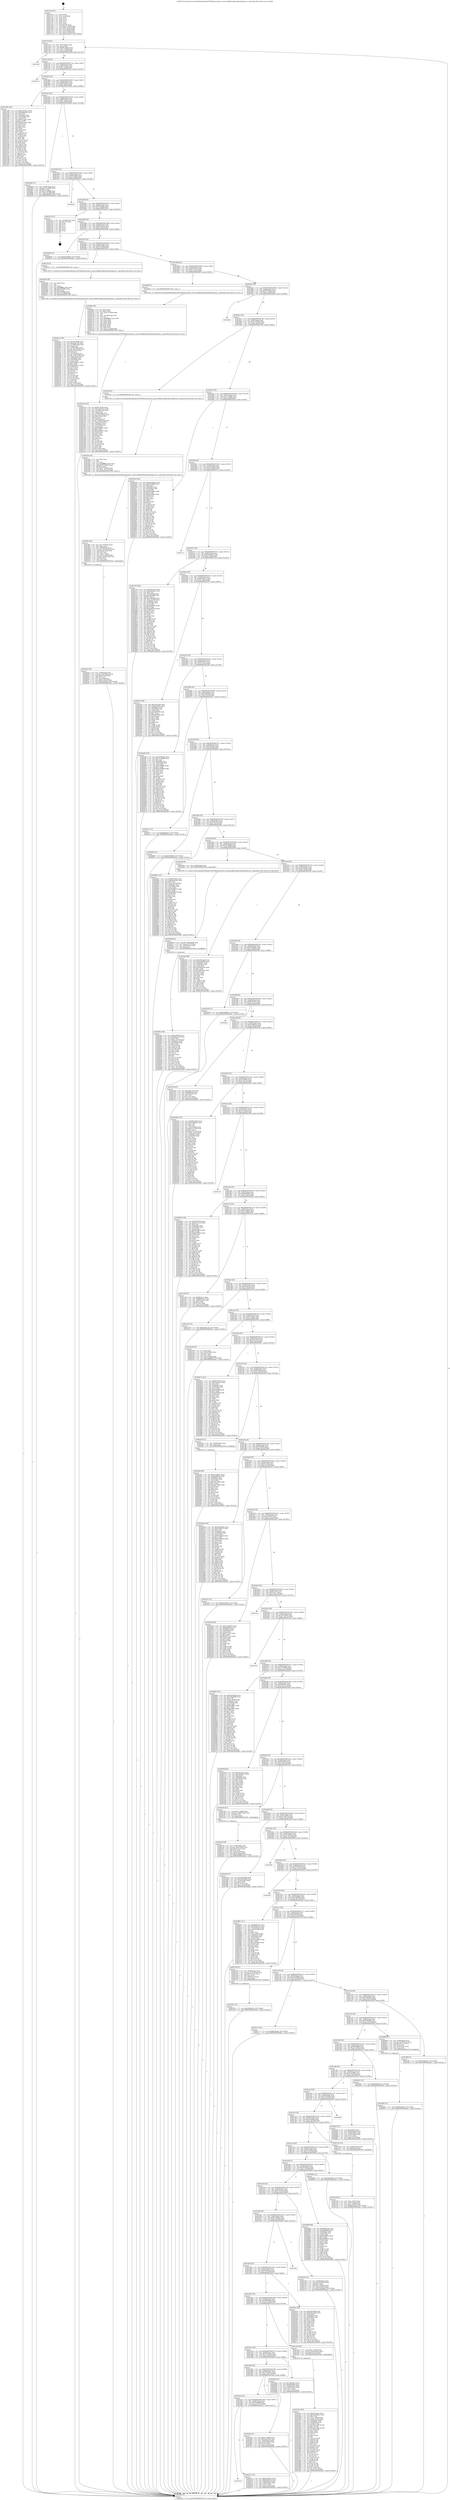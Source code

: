 digraph "0x4017a0" {
  label = "0x4017a0 (/mnt/c/Users/mathe/Desktop/tcc/POCII/binaries/extr_reactossdklib3rdpartylibxml2parser.c_spacePop_Final-ollvm.out::main(0))"
  labelloc = "t"
  node[shape=record]

  Entry [label="",width=0.3,height=0.3,shape=circle,fillcolor=black,style=filled]
  "0x4017cf" [label="{
     0x4017cf [26]\l
     | [instrs]\l
     &nbsp;&nbsp;0x4017cf \<+3\>: mov -0x7c(%rbp),%eax\l
     &nbsp;&nbsp;0x4017d2 \<+2\>: mov %eax,%ecx\l
     &nbsp;&nbsp;0x4017d4 \<+6\>: sub $0x80e15420,%ecx\l
     &nbsp;&nbsp;0x4017da \<+3\>: mov %eax,-0x80(%rbp)\l
     &nbsp;&nbsp;0x4017dd \<+6\>: mov %ecx,-0x84(%rbp)\l
     &nbsp;&nbsp;0x4017e3 \<+6\>: je 0000000000402adf \<main+0x133f\>\l
  }"]
  "0x402adf" [label="{
     0x402adf\l
  }", style=dashed]
  "0x4017e9" [label="{
     0x4017e9 [25]\l
     | [instrs]\l
     &nbsp;&nbsp;0x4017e9 \<+5\>: jmp 00000000004017ee \<main+0x4e\>\l
     &nbsp;&nbsp;0x4017ee \<+3\>: mov -0x80(%rbp),%eax\l
     &nbsp;&nbsp;0x4017f1 \<+5\>: sub $0x87cf7c9a,%eax\l
     &nbsp;&nbsp;0x4017f6 \<+6\>: mov %eax,-0x88(%rbp)\l
     &nbsp;&nbsp;0x4017fc \<+6\>: je 0000000000402c63 \<main+0x14c3\>\l
  }"]
  Exit [label="",width=0.3,height=0.3,shape=circle,fillcolor=black,style=filled,peripheries=2]
  "0x402c63" [label="{
     0x402c63\l
  }", style=dashed]
  "0x401802" [label="{
     0x401802 [25]\l
     | [instrs]\l
     &nbsp;&nbsp;0x401802 \<+5\>: jmp 0000000000401807 \<main+0x67\>\l
     &nbsp;&nbsp;0x401807 \<+3\>: mov -0x80(%rbp),%eax\l
     &nbsp;&nbsp;0x40180a \<+5\>: sub $0x8f4e8367,%eax\l
     &nbsp;&nbsp;0x40180f \<+6\>: mov %eax,-0x8c(%rbp)\l
     &nbsp;&nbsp;0x401815 \<+6\>: je 0000000000401e58 \<main+0x6b8\>\l
  }"]
  "0x402a69" [label="{
     0x402a69 [94]\l
     | [instrs]\l
     &nbsp;&nbsp;0x402a69 \<+5\>: mov $0x27a39443,%ecx\l
     &nbsp;&nbsp;0x402a6e \<+5\>: mov $0xbcb89e8a,%edx\l
     &nbsp;&nbsp;0x402a73 \<+7\>: mov 0x40505c,%esi\l
     &nbsp;&nbsp;0x402a7a \<+8\>: mov 0x405060,%r8d\l
     &nbsp;&nbsp;0x402a82 \<+3\>: mov %esi,%r9d\l
     &nbsp;&nbsp;0x402a85 \<+7\>: sub $0x19217d98,%r9d\l
     &nbsp;&nbsp;0x402a8c \<+4\>: sub $0x1,%r9d\l
     &nbsp;&nbsp;0x402a90 \<+7\>: add $0x19217d98,%r9d\l
     &nbsp;&nbsp;0x402a97 \<+4\>: imul %r9d,%esi\l
     &nbsp;&nbsp;0x402a9b \<+3\>: and $0x1,%esi\l
     &nbsp;&nbsp;0x402a9e \<+3\>: cmp $0x0,%esi\l
     &nbsp;&nbsp;0x402aa1 \<+4\>: sete %r10b\l
     &nbsp;&nbsp;0x402aa5 \<+4\>: cmp $0xa,%r8d\l
     &nbsp;&nbsp;0x402aa9 \<+4\>: setl %r11b\l
     &nbsp;&nbsp;0x402aad \<+3\>: mov %r10b,%bl\l
     &nbsp;&nbsp;0x402ab0 \<+3\>: and %r11b,%bl\l
     &nbsp;&nbsp;0x402ab3 \<+3\>: xor %r11b,%r10b\l
     &nbsp;&nbsp;0x402ab6 \<+3\>: or %r10b,%bl\l
     &nbsp;&nbsp;0x402ab9 \<+3\>: test $0x1,%bl\l
     &nbsp;&nbsp;0x402abc \<+3\>: cmovne %edx,%ecx\l
     &nbsp;&nbsp;0x402abf \<+3\>: mov %ecx,-0x7c(%rbp)\l
     &nbsp;&nbsp;0x402ac2 \<+5\>: jmp 0000000000402de1 \<main+0x1641\>\l
  }"]
  "0x401e58" [label="{
     0x401e58 [144]\l
     | [instrs]\l
     &nbsp;&nbsp;0x401e58 \<+5\>: mov $0xe374161c,%eax\l
     &nbsp;&nbsp;0x401e5d \<+5\>: mov $0x6bfb83b6,%ecx\l
     &nbsp;&nbsp;0x401e62 \<+2\>: mov $0x1,%dl\l
     &nbsp;&nbsp;0x401e64 \<+7\>: mov 0x40505c,%esi\l
     &nbsp;&nbsp;0x401e6b \<+7\>: mov 0x405060,%edi\l
     &nbsp;&nbsp;0x401e72 \<+3\>: mov %esi,%r8d\l
     &nbsp;&nbsp;0x401e75 \<+7\>: sub $0x5f1c2aec,%r8d\l
     &nbsp;&nbsp;0x401e7c \<+4\>: sub $0x1,%r8d\l
     &nbsp;&nbsp;0x401e80 \<+7\>: add $0x5f1c2aec,%r8d\l
     &nbsp;&nbsp;0x401e87 \<+4\>: imul %r8d,%esi\l
     &nbsp;&nbsp;0x401e8b \<+3\>: and $0x1,%esi\l
     &nbsp;&nbsp;0x401e8e \<+3\>: cmp $0x0,%esi\l
     &nbsp;&nbsp;0x401e91 \<+4\>: sete %r9b\l
     &nbsp;&nbsp;0x401e95 \<+3\>: cmp $0xa,%edi\l
     &nbsp;&nbsp;0x401e98 \<+4\>: setl %r10b\l
     &nbsp;&nbsp;0x401e9c \<+3\>: mov %r9b,%r11b\l
     &nbsp;&nbsp;0x401e9f \<+4\>: xor $0xff,%r11b\l
     &nbsp;&nbsp;0x401ea3 \<+3\>: mov %r10b,%bl\l
     &nbsp;&nbsp;0x401ea6 \<+3\>: xor $0xff,%bl\l
     &nbsp;&nbsp;0x401ea9 \<+3\>: xor $0x1,%dl\l
     &nbsp;&nbsp;0x401eac \<+3\>: mov %r11b,%r14b\l
     &nbsp;&nbsp;0x401eaf \<+4\>: and $0xff,%r14b\l
     &nbsp;&nbsp;0x401eb3 \<+3\>: and %dl,%r9b\l
     &nbsp;&nbsp;0x401eb6 \<+3\>: mov %bl,%r15b\l
     &nbsp;&nbsp;0x401eb9 \<+4\>: and $0xff,%r15b\l
     &nbsp;&nbsp;0x401ebd \<+3\>: and %dl,%r10b\l
     &nbsp;&nbsp;0x401ec0 \<+3\>: or %r9b,%r14b\l
     &nbsp;&nbsp;0x401ec3 \<+3\>: or %r10b,%r15b\l
     &nbsp;&nbsp;0x401ec6 \<+3\>: xor %r15b,%r14b\l
     &nbsp;&nbsp;0x401ec9 \<+3\>: or %bl,%r11b\l
     &nbsp;&nbsp;0x401ecc \<+4\>: xor $0xff,%r11b\l
     &nbsp;&nbsp;0x401ed0 \<+3\>: or $0x1,%dl\l
     &nbsp;&nbsp;0x401ed3 \<+3\>: and %dl,%r11b\l
     &nbsp;&nbsp;0x401ed6 \<+3\>: or %r11b,%r14b\l
     &nbsp;&nbsp;0x401ed9 \<+4\>: test $0x1,%r14b\l
     &nbsp;&nbsp;0x401edd \<+3\>: cmovne %ecx,%eax\l
     &nbsp;&nbsp;0x401ee0 \<+3\>: mov %eax,-0x7c(%rbp)\l
     &nbsp;&nbsp;0x401ee3 \<+5\>: jmp 0000000000402de1 \<main+0x1641\>\l
  }"]
  "0x40181b" [label="{
     0x40181b [25]\l
     | [instrs]\l
     &nbsp;&nbsp;0x40181b \<+5\>: jmp 0000000000401820 \<main+0x80\>\l
     &nbsp;&nbsp;0x401820 \<+3\>: mov -0x80(%rbp),%eax\l
     &nbsp;&nbsp;0x401823 \<+5\>: sub $0x8f7edd30,%eax\l
     &nbsp;&nbsp;0x401828 \<+6\>: mov %eax,-0x90(%rbp)\l
     &nbsp;&nbsp;0x40182e \<+6\>: je 00000000004029e6 \<main+0x1246\>\l
  }"]
  "0x4029da" [label="{
     0x4029da [12]\l
     | [instrs]\l
     &nbsp;&nbsp;0x4029da \<+7\>: movl $0x8f7edd30,-0x7c(%rbp)\l
     &nbsp;&nbsp;0x4029e1 \<+5\>: jmp 0000000000402de1 \<main+0x1641\>\l
  }"]
  "0x4029e6" [label="{
     0x4029e6 [31]\l
     | [instrs]\l
     &nbsp;&nbsp;0x4029e6 \<+3\>: mov -0x78(%rbp),%eax\l
     &nbsp;&nbsp;0x4029e9 \<+5\>: add $0x7f1ed498,%eax\l
     &nbsp;&nbsp;0x4029ee \<+3\>: add $0x1,%eax\l
     &nbsp;&nbsp;0x4029f1 \<+5\>: sub $0x7f1ed498,%eax\l
     &nbsp;&nbsp;0x4029f6 \<+3\>: mov %eax,-0x78(%rbp)\l
     &nbsp;&nbsp;0x4029f9 \<+7\>: movl $0x4cb93f56,-0x7c(%rbp)\l
     &nbsp;&nbsp;0x402a00 \<+5\>: jmp 0000000000402de1 \<main+0x1641\>\l
  }"]
  "0x401834" [label="{
     0x401834 [25]\l
     | [instrs]\l
     &nbsp;&nbsp;0x401834 \<+5\>: jmp 0000000000401839 \<main+0x99\>\l
     &nbsp;&nbsp;0x401839 \<+3\>: mov -0x80(%rbp),%eax\l
     &nbsp;&nbsp;0x40183c \<+5\>: sub $0x95616044,%eax\l
     &nbsp;&nbsp;0x401841 \<+6\>: mov %eax,-0x94(%rbp)\l
     &nbsp;&nbsp;0x401847 \<+6\>: je 0000000000402d31 \<main+0x1591\>\l
  }"]
  "0x402761" [label="{
     0x402761 [12]\l
     | [instrs]\l
     &nbsp;&nbsp;0x402761 \<+7\>: movl $0x16d6ac5c,-0x7c(%rbp)\l
     &nbsp;&nbsp;0x402768 \<+5\>: jmp 0000000000402de1 \<main+0x1641\>\l
  }"]
  "0x402d31" [label="{
     0x402d31\l
  }", style=dashed]
  "0x40184d" [label="{
     0x40184d [25]\l
     | [instrs]\l
     &nbsp;&nbsp;0x40184d \<+5\>: jmp 0000000000401852 \<main+0xb2\>\l
     &nbsp;&nbsp;0x401852 \<+3\>: mov -0x80(%rbp),%eax\l
     &nbsp;&nbsp;0x401855 \<+5\>: sub $0x96ce8a46,%eax\l
     &nbsp;&nbsp;0x40185a \<+6\>: mov %eax,-0x98(%rbp)\l
     &nbsp;&nbsp;0x401860 \<+6\>: je 0000000000402c23 \<main+0x1483\>\l
  }"]
  "0x4025f4" [label="{
     0x4025f4 [100]\l
     | [instrs]\l
     &nbsp;&nbsp;0x4025f4 \<+5\>: mov $0x6a345bda,%esi\l
     &nbsp;&nbsp;0x4025f9 \<+5\>: mov $0x98a4e1ad,%ecx\l
     &nbsp;&nbsp;0x4025fe \<+2\>: xor %edx,%edx\l
     &nbsp;&nbsp;0x402600 \<+7\>: movl $0x0,-0x74(%rbp)\l
     &nbsp;&nbsp;0x402607 \<+8\>: mov 0x40505c,%r8d\l
     &nbsp;&nbsp;0x40260f \<+8\>: mov 0x405060,%r9d\l
     &nbsp;&nbsp;0x402617 \<+3\>: sub $0x1,%edx\l
     &nbsp;&nbsp;0x40261a \<+3\>: mov %r8d,%r10d\l
     &nbsp;&nbsp;0x40261d \<+3\>: add %edx,%r10d\l
     &nbsp;&nbsp;0x402620 \<+4\>: imul %r10d,%r8d\l
     &nbsp;&nbsp;0x402624 \<+4\>: and $0x1,%r8d\l
     &nbsp;&nbsp;0x402628 \<+4\>: cmp $0x0,%r8d\l
     &nbsp;&nbsp;0x40262c \<+4\>: sete %r11b\l
     &nbsp;&nbsp;0x402630 \<+4\>: cmp $0xa,%r9d\l
     &nbsp;&nbsp;0x402634 \<+3\>: setl %bl\l
     &nbsp;&nbsp;0x402637 \<+3\>: mov %r11b,%r14b\l
     &nbsp;&nbsp;0x40263a \<+3\>: and %bl,%r14b\l
     &nbsp;&nbsp;0x40263d \<+3\>: xor %bl,%r11b\l
     &nbsp;&nbsp;0x402640 \<+3\>: or %r11b,%r14b\l
     &nbsp;&nbsp;0x402643 \<+4\>: test $0x1,%r14b\l
     &nbsp;&nbsp;0x402647 \<+3\>: cmovne %ecx,%esi\l
     &nbsp;&nbsp;0x40264a \<+3\>: mov %esi,-0x7c(%rbp)\l
     &nbsp;&nbsp;0x40264d \<+6\>: mov %eax,-0x18c(%rbp)\l
     &nbsp;&nbsp;0x402653 \<+5\>: jmp 0000000000402de1 \<main+0x1641\>\l
  }"]
  "0x402c23" [label="{
     0x402c23 [21]\l
     | [instrs]\l
     &nbsp;&nbsp;0x402c23 \<+3\>: mov -0x38(%rbp),%eax\l
     &nbsp;&nbsp;0x402c26 \<+7\>: add $0x178,%rsp\l
     &nbsp;&nbsp;0x402c2d \<+1\>: pop %rbx\l
     &nbsp;&nbsp;0x402c2e \<+2\>: pop %r12\l
     &nbsp;&nbsp;0x402c30 \<+2\>: pop %r13\l
     &nbsp;&nbsp;0x402c32 \<+2\>: pop %r14\l
     &nbsp;&nbsp;0x402c34 \<+2\>: pop %r15\l
     &nbsp;&nbsp;0x402c36 \<+1\>: pop %rbp\l
     &nbsp;&nbsp;0x402c37 \<+1\>: ret\l
  }"]
  "0x401866" [label="{
     0x401866 [25]\l
     | [instrs]\l
     &nbsp;&nbsp;0x401866 \<+5\>: jmp 000000000040186b \<main+0xcb\>\l
     &nbsp;&nbsp;0x40186b \<+3\>: mov -0x80(%rbp),%eax\l
     &nbsp;&nbsp;0x40186e \<+5\>: sub $0x98a4e1ad,%eax\l
     &nbsp;&nbsp;0x401873 \<+6\>: mov %eax,-0x9c(%rbp)\l
     &nbsp;&nbsp;0x401879 \<+6\>: je 0000000000402658 \<main+0xeb8\>\l
  }"]
  "0x4025dd" [label="{
     0x4025dd [23]\l
     | [instrs]\l
     &nbsp;&nbsp;0x4025dd \<+10\>: movabs $0x4030b6,%rdi\l
     &nbsp;&nbsp;0x4025e7 \<+3\>: mov %eax,-0x70(%rbp)\l
     &nbsp;&nbsp;0x4025ea \<+3\>: mov -0x70(%rbp),%esi\l
     &nbsp;&nbsp;0x4025ed \<+2\>: mov $0x0,%al\l
     &nbsp;&nbsp;0x4025ef \<+5\>: call 0000000000401040 \<printf@plt\>\l
     | [calls]\l
     &nbsp;&nbsp;0x401040 \{1\} (unknown)\l
  }"]
  "0x402658" [label="{
     0x402658 [12]\l
     | [instrs]\l
     &nbsp;&nbsp;0x402658 \<+7\>: movl $0x627db5d2,-0x7c(%rbp)\l
     &nbsp;&nbsp;0x40265f \<+5\>: jmp 0000000000402de1 \<main+0x1641\>\l
  }"]
  "0x40187f" [label="{
     0x40187f [25]\l
     | [instrs]\l
     &nbsp;&nbsp;0x40187f \<+5\>: jmp 0000000000401884 \<main+0xe4\>\l
     &nbsp;&nbsp;0x401884 \<+3\>: mov -0x80(%rbp),%eax\l
     &nbsp;&nbsp;0x401887 \<+5\>: sub $0x9a41ad5b,%eax\l
     &nbsp;&nbsp;0x40188c \<+6\>: mov %eax,-0xa0(%rbp)\l
     &nbsp;&nbsp;0x401892 \<+6\>: je 000000000040227f \<main+0xadf\>\l
  }"]
  "0x4022ac" [label="{
     0x4022ac [128]\l
     | [instrs]\l
     &nbsp;&nbsp;0x4022ac \<+5\>: mov $0xacbc5b46,%ecx\l
     &nbsp;&nbsp;0x4022b1 \<+5\>: mov $0xa9c2126,%edx\l
     &nbsp;&nbsp;0x4022b6 \<+6\>: mov -0x188(%rbp),%esi\l
     &nbsp;&nbsp;0x4022bc \<+3\>: imul %eax,%esi\l
     &nbsp;&nbsp;0x4022bf \<+4\>: mov -0x58(%rbp),%rdi\l
     &nbsp;&nbsp;0x4022c3 \<+4\>: movslq -0x5c(%rbp),%r8\l
     &nbsp;&nbsp;0x4022c7 \<+4\>: imul $0x18,%r8,%r8\l
     &nbsp;&nbsp;0x4022cb \<+3\>: add %r8,%rdi\l
     &nbsp;&nbsp;0x4022ce \<+4\>: mov 0x10(%rdi),%rdi\l
     &nbsp;&nbsp;0x4022d2 \<+4\>: movslq -0x6c(%rbp),%r8\l
     &nbsp;&nbsp;0x4022d6 \<+4\>: mov %esi,(%rdi,%r8,4)\l
     &nbsp;&nbsp;0x4022da \<+7\>: mov 0x40505c,%eax\l
     &nbsp;&nbsp;0x4022e1 \<+7\>: mov 0x405060,%esi\l
     &nbsp;&nbsp;0x4022e8 \<+3\>: mov %eax,%r9d\l
     &nbsp;&nbsp;0x4022eb \<+7\>: sub $0x4e4db1ec,%r9d\l
     &nbsp;&nbsp;0x4022f2 \<+4\>: sub $0x1,%r9d\l
     &nbsp;&nbsp;0x4022f6 \<+7\>: add $0x4e4db1ec,%r9d\l
     &nbsp;&nbsp;0x4022fd \<+4\>: imul %r9d,%eax\l
     &nbsp;&nbsp;0x402301 \<+3\>: and $0x1,%eax\l
     &nbsp;&nbsp;0x402304 \<+3\>: cmp $0x0,%eax\l
     &nbsp;&nbsp;0x402307 \<+4\>: sete %r10b\l
     &nbsp;&nbsp;0x40230b \<+3\>: cmp $0xa,%esi\l
     &nbsp;&nbsp;0x40230e \<+4\>: setl %r11b\l
     &nbsp;&nbsp;0x402312 \<+3\>: mov %r10b,%bl\l
     &nbsp;&nbsp;0x402315 \<+3\>: and %r11b,%bl\l
     &nbsp;&nbsp;0x402318 \<+3\>: xor %r11b,%r10b\l
     &nbsp;&nbsp;0x40231b \<+3\>: or %r10b,%bl\l
     &nbsp;&nbsp;0x40231e \<+3\>: test $0x1,%bl\l
     &nbsp;&nbsp;0x402321 \<+3\>: cmovne %edx,%ecx\l
     &nbsp;&nbsp;0x402324 \<+3\>: mov %ecx,-0x7c(%rbp)\l
     &nbsp;&nbsp;0x402327 \<+5\>: jmp 0000000000402de1 \<main+0x1641\>\l
  }"]
  "0x40227f" [label="{
     0x40227f [5]\l
     | [instrs]\l
     &nbsp;&nbsp;0x40227f \<+5\>: call 0000000000401160 \<next_i\>\l
     | [calls]\l
     &nbsp;&nbsp;0x401160 \{1\} (/mnt/c/Users/mathe/Desktop/tcc/POCII/binaries/extr_reactossdklib3rdpartylibxml2parser.c_spacePop_Final-ollvm.out::next_i)\l
  }"]
  "0x401898" [label="{
     0x401898 [25]\l
     | [instrs]\l
     &nbsp;&nbsp;0x401898 \<+5\>: jmp 000000000040189d \<main+0xfd\>\l
     &nbsp;&nbsp;0x40189d \<+3\>: mov -0x80(%rbp),%eax\l
     &nbsp;&nbsp;0x4018a0 \<+5\>: sub $0x9e7a7410,%eax\l
     &nbsp;&nbsp;0x4018a5 \<+6\>: mov %eax,-0xa4(%rbp)\l
     &nbsp;&nbsp;0x4018ab \<+6\>: je 00000000004020f5 \<main+0x955\>\l
  }"]
  "0x402284" [label="{
     0x402284 [40]\l
     | [instrs]\l
     &nbsp;&nbsp;0x402284 \<+5\>: mov $0x2,%ecx\l
     &nbsp;&nbsp;0x402289 \<+1\>: cltd\l
     &nbsp;&nbsp;0x40228a \<+2\>: idiv %ecx\l
     &nbsp;&nbsp;0x40228c \<+6\>: imul $0xfffffffe,%edx,%ecx\l
     &nbsp;&nbsp;0x402292 \<+6\>: add $0xe5d0df6a,%ecx\l
     &nbsp;&nbsp;0x402298 \<+3\>: add $0x1,%ecx\l
     &nbsp;&nbsp;0x40229b \<+6\>: sub $0xe5d0df6a,%ecx\l
     &nbsp;&nbsp;0x4022a1 \<+6\>: mov %ecx,-0x188(%rbp)\l
     &nbsp;&nbsp;0x4022a7 \<+5\>: call 0000000000401160 \<next_i\>\l
     | [calls]\l
     &nbsp;&nbsp;0x401160 \{1\} (/mnt/c/Users/mathe/Desktop/tcc/POCII/binaries/extr_reactossdklib3rdpartylibxml2parser.c_spacePop_Final-ollvm.out::next_i)\l
  }"]
  "0x4020f5" [label="{
     0x4020f5 [5]\l
     | [instrs]\l
     &nbsp;&nbsp;0x4020f5 \<+5\>: call 0000000000401160 \<next_i\>\l
     | [calls]\l
     &nbsp;&nbsp;0x401160 \{1\} (/mnt/c/Users/mathe/Desktop/tcc/POCII/binaries/extr_reactossdklib3rdpartylibxml2parser.c_spacePop_Final-ollvm.out::next_i)\l
  }"]
  "0x4018b1" [label="{
     0x4018b1 [25]\l
     | [instrs]\l
     &nbsp;&nbsp;0x4018b1 \<+5\>: jmp 00000000004018b6 \<main+0x116\>\l
     &nbsp;&nbsp;0x4018b6 \<+3\>: mov -0x80(%rbp),%eax\l
     &nbsp;&nbsp;0x4018b9 \<+5\>: sub $0x9f2756e4,%eax\l
     &nbsp;&nbsp;0x4018be \<+6\>: mov %eax,-0xa8(%rbp)\l
     &nbsp;&nbsp;0x4018c4 \<+6\>: je 0000000000402da8 \<main+0x1608\>\l
  }"]
  "0x401dc5" [label="{
     0x401dc5\l
  }", style=dashed]
  "0x402da8" [label="{
     0x402da8\l
  }", style=dashed]
  "0x4018ca" [label="{
     0x4018ca [25]\l
     | [instrs]\l
     &nbsp;&nbsp;0x4018ca \<+5\>: jmp 00000000004018cf \<main+0x12f\>\l
     &nbsp;&nbsp;0x4018cf \<+3\>: mov -0x80(%rbp),%eax\l
     &nbsp;&nbsp;0x4018d2 \<+5\>: sub $0xa1a452b2,%eax\l
     &nbsp;&nbsp;0x4018d7 \<+6\>: mov %eax,-0xac(%rbp)\l
     &nbsp;&nbsp;0x4018dd \<+6\>: je 0000000000401fc6 \<main+0x826\>\l
  }"]
  "0x402211" [label="{
     0x402211 [27]\l
     | [instrs]\l
     &nbsp;&nbsp;0x402211 \<+5\>: mov $0xb483eb7c,%eax\l
     &nbsp;&nbsp;0x402216 \<+5\>: mov $0x6ba00018,%ecx\l
     &nbsp;&nbsp;0x40221b \<+3\>: mov -0x6c(%rbp),%edx\l
     &nbsp;&nbsp;0x40221e \<+3\>: cmp -0x68(%rbp),%edx\l
     &nbsp;&nbsp;0x402221 \<+3\>: cmovl %ecx,%eax\l
     &nbsp;&nbsp;0x402224 \<+3\>: mov %eax,-0x7c(%rbp)\l
     &nbsp;&nbsp;0x402227 \<+5\>: jmp 0000000000402de1 \<main+0x1641\>\l
  }"]
  "0x401fc6" [label="{
     0x401fc6 [5]\l
     | [instrs]\l
     &nbsp;&nbsp;0x401fc6 \<+5\>: call 0000000000401160 \<next_i\>\l
     | [calls]\l
     &nbsp;&nbsp;0x401160 \{1\} (/mnt/c/Users/mathe/Desktop/tcc/POCII/binaries/extr_reactossdklib3rdpartylibxml2parser.c_spacePop_Final-ollvm.out::next_i)\l
  }"]
  "0x4018e3" [label="{
     0x4018e3 [25]\l
     | [instrs]\l
     &nbsp;&nbsp;0x4018e3 \<+5\>: jmp 00000000004018e8 \<main+0x148\>\l
     &nbsp;&nbsp;0x4018e8 \<+3\>: mov -0x80(%rbp),%eax\l
     &nbsp;&nbsp;0x4018eb \<+5\>: sub $0xac1c09d8,%eax\l
     &nbsp;&nbsp;0x4018f0 \<+6\>: mov %eax,-0xb0(%rbp)\l
     &nbsp;&nbsp;0x4018f6 \<+6\>: je 0000000000402544 \<main+0xda4\>\l
  }"]
  "0x4021eb" [label="{
     0x4021eb [38]\l
     | [instrs]\l
     &nbsp;&nbsp;0x4021eb \<+4\>: mov -0x58(%rbp),%rdi\l
     &nbsp;&nbsp;0x4021ef \<+4\>: movslq -0x5c(%rbp),%rcx\l
     &nbsp;&nbsp;0x4021f3 \<+4\>: imul $0x18,%rcx,%rcx\l
     &nbsp;&nbsp;0x4021f7 \<+3\>: add %rcx,%rdi\l
     &nbsp;&nbsp;0x4021fa \<+4\>: mov %rax,0x10(%rdi)\l
     &nbsp;&nbsp;0x4021fe \<+7\>: movl $0x0,-0x6c(%rbp)\l
     &nbsp;&nbsp;0x402205 \<+7\>: movl $0x78a0fb6f,-0x7c(%rbp)\l
     &nbsp;&nbsp;0x40220c \<+5\>: jmp 0000000000402de1 \<main+0x1641\>\l
  }"]
  "0x402544" [label="{
     0x402544 [144]\l
     | [instrs]\l
     &nbsp;&nbsp;0x402544 \<+5\>: mov $0x6a345bda,%eax\l
     &nbsp;&nbsp;0x402549 \<+5\>: mov $0xd01f68f5,%ecx\l
     &nbsp;&nbsp;0x40254e \<+2\>: mov $0x1,%dl\l
     &nbsp;&nbsp;0x402550 \<+7\>: mov 0x40505c,%esi\l
     &nbsp;&nbsp;0x402557 \<+7\>: mov 0x405060,%edi\l
     &nbsp;&nbsp;0x40255e \<+3\>: mov %esi,%r8d\l
     &nbsp;&nbsp;0x402561 \<+7\>: add $0xd673f8a0,%r8d\l
     &nbsp;&nbsp;0x402568 \<+4\>: sub $0x1,%r8d\l
     &nbsp;&nbsp;0x40256c \<+7\>: sub $0xd673f8a0,%r8d\l
     &nbsp;&nbsp;0x402573 \<+4\>: imul %r8d,%esi\l
     &nbsp;&nbsp;0x402577 \<+3\>: and $0x1,%esi\l
     &nbsp;&nbsp;0x40257a \<+3\>: cmp $0x0,%esi\l
     &nbsp;&nbsp;0x40257d \<+4\>: sete %r9b\l
     &nbsp;&nbsp;0x402581 \<+3\>: cmp $0xa,%edi\l
     &nbsp;&nbsp;0x402584 \<+4\>: setl %r10b\l
     &nbsp;&nbsp;0x402588 \<+3\>: mov %r9b,%r11b\l
     &nbsp;&nbsp;0x40258b \<+4\>: xor $0xff,%r11b\l
     &nbsp;&nbsp;0x40258f \<+3\>: mov %r10b,%bl\l
     &nbsp;&nbsp;0x402592 \<+3\>: xor $0xff,%bl\l
     &nbsp;&nbsp;0x402595 \<+3\>: xor $0x0,%dl\l
     &nbsp;&nbsp;0x402598 \<+3\>: mov %r11b,%r14b\l
     &nbsp;&nbsp;0x40259b \<+4\>: and $0x0,%r14b\l
     &nbsp;&nbsp;0x40259f \<+3\>: and %dl,%r9b\l
     &nbsp;&nbsp;0x4025a2 \<+3\>: mov %bl,%r15b\l
     &nbsp;&nbsp;0x4025a5 \<+4\>: and $0x0,%r15b\l
     &nbsp;&nbsp;0x4025a9 \<+3\>: and %dl,%r10b\l
     &nbsp;&nbsp;0x4025ac \<+3\>: or %r9b,%r14b\l
     &nbsp;&nbsp;0x4025af \<+3\>: or %r10b,%r15b\l
     &nbsp;&nbsp;0x4025b2 \<+3\>: xor %r15b,%r14b\l
     &nbsp;&nbsp;0x4025b5 \<+3\>: or %bl,%r11b\l
     &nbsp;&nbsp;0x4025b8 \<+4\>: xor $0xff,%r11b\l
     &nbsp;&nbsp;0x4025bc \<+3\>: or $0x0,%dl\l
     &nbsp;&nbsp;0x4025bf \<+3\>: and %dl,%r11b\l
     &nbsp;&nbsp;0x4025c2 \<+3\>: or %r11b,%r14b\l
     &nbsp;&nbsp;0x4025c5 \<+4\>: test $0x1,%r14b\l
     &nbsp;&nbsp;0x4025c9 \<+3\>: cmovne %ecx,%eax\l
     &nbsp;&nbsp;0x4025cc \<+3\>: mov %eax,-0x7c(%rbp)\l
     &nbsp;&nbsp;0x4025cf \<+5\>: jmp 0000000000402de1 \<main+0x1641\>\l
  }"]
  "0x4018fc" [label="{
     0x4018fc [25]\l
     | [instrs]\l
     &nbsp;&nbsp;0x4018fc \<+5\>: jmp 0000000000401901 \<main+0x161\>\l
     &nbsp;&nbsp;0x401901 \<+3\>: mov -0x80(%rbp),%eax\l
     &nbsp;&nbsp;0x401904 \<+5\>: sub $0xacbc5b46,%eax\l
     &nbsp;&nbsp;0x401909 \<+6\>: mov %eax,-0xb4(%rbp)\l
     &nbsp;&nbsp;0x40190f \<+6\>: je 0000000000402cc4 \<main+0x1524\>\l
  }"]
  "0x40212e" [label="{
     0x40212e [123]\l
     | [instrs]\l
     &nbsp;&nbsp;0x40212e \<+5\>: mov $0x87cf7c9a,%ecx\l
     &nbsp;&nbsp;0x402133 \<+5\>: mov $0xeaa9372e,%edx\l
     &nbsp;&nbsp;0x402138 \<+6\>: mov -0x184(%rbp),%esi\l
     &nbsp;&nbsp;0x40213e \<+3\>: imul %eax,%esi\l
     &nbsp;&nbsp;0x402141 \<+4\>: mov -0x58(%rbp),%r8\l
     &nbsp;&nbsp;0x402145 \<+4\>: movslq -0x5c(%rbp),%r9\l
     &nbsp;&nbsp;0x402149 \<+4\>: imul $0x18,%r9,%r9\l
     &nbsp;&nbsp;0x40214d \<+3\>: add %r9,%r8\l
     &nbsp;&nbsp;0x402150 \<+4\>: mov 0x8(%r8),%r8\l
     &nbsp;&nbsp;0x402154 \<+4\>: movslq -0x64(%rbp),%r9\l
     &nbsp;&nbsp;0x402158 \<+4\>: mov %esi,(%r8,%r9,4)\l
     &nbsp;&nbsp;0x40215c \<+7\>: mov 0x40505c,%eax\l
     &nbsp;&nbsp;0x402163 \<+7\>: mov 0x405060,%esi\l
     &nbsp;&nbsp;0x40216a \<+2\>: mov %eax,%edi\l
     &nbsp;&nbsp;0x40216c \<+6\>: sub $0xb448fa67,%edi\l
     &nbsp;&nbsp;0x402172 \<+3\>: sub $0x1,%edi\l
     &nbsp;&nbsp;0x402175 \<+6\>: add $0xb448fa67,%edi\l
     &nbsp;&nbsp;0x40217b \<+3\>: imul %edi,%eax\l
     &nbsp;&nbsp;0x40217e \<+3\>: and $0x1,%eax\l
     &nbsp;&nbsp;0x402181 \<+3\>: cmp $0x0,%eax\l
     &nbsp;&nbsp;0x402184 \<+4\>: sete %r10b\l
     &nbsp;&nbsp;0x402188 \<+3\>: cmp $0xa,%esi\l
     &nbsp;&nbsp;0x40218b \<+4\>: setl %r11b\l
     &nbsp;&nbsp;0x40218f \<+3\>: mov %r10b,%bl\l
     &nbsp;&nbsp;0x402192 \<+3\>: and %r11b,%bl\l
     &nbsp;&nbsp;0x402195 \<+3\>: xor %r11b,%r10b\l
     &nbsp;&nbsp;0x402198 \<+3\>: or %r10b,%bl\l
     &nbsp;&nbsp;0x40219b \<+3\>: test $0x1,%bl\l
     &nbsp;&nbsp;0x40219e \<+3\>: cmovne %edx,%ecx\l
     &nbsp;&nbsp;0x4021a1 \<+3\>: mov %ecx,-0x7c(%rbp)\l
     &nbsp;&nbsp;0x4021a4 \<+5\>: jmp 0000000000402de1 \<main+0x1641\>\l
  }"]
  "0x402cc4" [label="{
     0x402cc4\l
  }", style=dashed]
  "0x401915" [label="{
     0x401915 [25]\l
     | [instrs]\l
     &nbsp;&nbsp;0x401915 \<+5\>: jmp 000000000040191a \<main+0x17a\>\l
     &nbsp;&nbsp;0x40191a \<+3\>: mov -0x80(%rbp),%eax\l
     &nbsp;&nbsp;0x40191d \<+5\>: sub $0xb4000067,%eax\l
     &nbsp;&nbsp;0x401922 \<+6\>: mov %eax,-0xb8(%rbp)\l
     &nbsp;&nbsp;0x401928 \<+6\>: je 00000000004027c0 \<main+0x1020\>\l
  }"]
  "0x4020fa" [label="{
     0x4020fa [52]\l
     | [instrs]\l
     &nbsp;&nbsp;0x4020fa \<+2\>: xor %ecx,%ecx\l
     &nbsp;&nbsp;0x4020fc \<+5\>: mov $0x2,%edx\l
     &nbsp;&nbsp;0x402101 \<+6\>: mov %edx,-0x180(%rbp)\l
     &nbsp;&nbsp;0x402107 \<+1\>: cltd\l
     &nbsp;&nbsp;0x402108 \<+6\>: mov -0x180(%rbp),%esi\l
     &nbsp;&nbsp;0x40210e \<+2\>: idiv %esi\l
     &nbsp;&nbsp;0x402110 \<+6\>: imul $0xfffffffe,%edx,%edx\l
     &nbsp;&nbsp;0x402116 \<+2\>: mov %ecx,%edi\l
     &nbsp;&nbsp;0x402118 \<+2\>: sub %edx,%edi\l
     &nbsp;&nbsp;0x40211a \<+2\>: mov %ecx,%edx\l
     &nbsp;&nbsp;0x40211c \<+3\>: sub $0x1,%edx\l
     &nbsp;&nbsp;0x40211f \<+2\>: add %edx,%edi\l
     &nbsp;&nbsp;0x402121 \<+2\>: sub %edi,%ecx\l
     &nbsp;&nbsp;0x402123 \<+6\>: mov %ecx,-0x184(%rbp)\l
     &nbsp;&nbsp;0x402129 \<+5\>: call 0000000000401160 \<next_i\>\l
     | [calls]\l
     &nbsp;&nbsp;0x401160 \{1\} (/mnt/c/Users/mathe/Desktop/tcc/POCII/binaries/extr_reactossdklib3rdpartylibxml2parser.c_spacePop_Final-ollvm.out::next_i)\l
  }"]
  "0x4027c0" [label="{
     0x4027c0 [165]\l
     | [instrs]\l
     &nbsp;&nbsp;0x4027c0 \<+5\>: mov $0x7f47a21c,%eax\l
     &nbsp;&nbsp;0x4027c5 \<+5\>: mov $0xbcfb0c83,%ecx\l
     &nbsp;&nbsp;0x4027ca \<+2\>: mov $0x1,%dl\l
     &nbsp;&nbsp;0x4027cc \<+3\>: mov -0x74(%rbp),%esi\l
     &nbsp;&nbsp;0x4027cf \<+6\>: sub $0x1d8ccd60,%esi\l
     &nbsp;&nbsp;0x4027d5 \<+3\>: add $0x1,%esi\l
     &nbsp;&nbsp;0x4027d8 \<+6\>: add $0x1d8ccd60,%esi\l
     &nbsp;&nbsp;0x4027de \<+3\>: mov %esi,-0x74(%rbp)\l
     &nbsp;&nbsp;0x4027e1 \<+7\>: mov 0x40505c,%esi\l
     &nbsp;&nbsp;0x4027e8 \<+7\>: mov 0x405060,%edi\l
     &nbsp;&nbsp;0x4027ef \<+3\>: mov %esi,%r8d\l
     &nbsp;&nbsp;0x4027f2 \<+7\>: sub $0xa620f534,%r8d\l
     &nbsp;&nbsp;0x4027f9 \<+4\>: sub $0x1,%r8d\l
     &nbsp;&nbsp;0x4027fd \<+7\>: add $0xa620f534,%r8d\l
     &nbsp;&nbsp;0x402804 \<+4\>: imul %r8d,%esi\l
     &nbsp;&nbsp;0x402808 \<+3\>: and $0x1,%esi\l
     &nbsp;&nbsp;0x40280b \<+3\>: cmp $0x0,%esi\l
     &nbsp;&nbsp;0x40280e \<+4\>: sete %r9b\l
     &nbsp;&nbsp;0x402812 \<+3\>: cmp $0xa,%edi\l
     &nbsp;&nbsp;0x402815 \<+4\>: setl %r10b\l
     &nbsp;&nbsp;0x402819 \<+3\>: mov %r9b,%r11b\l
     &nbsp;&nbsp;0x40281c \<+4\>: xor $0xff,%r11b\l
     &nbsp;&nbsp;0x402820 \<+3\>: mov %r10b,%bl\l
     &nbsp;&nbsp;0x402823 \<+3\>: xor $0xff,%bl\l
     &nbsp;&nbsp;0x402826 \<+3\>: xor $0x1,%dl\l
     &nbsp;&nbsp;0x402829 \<+3\>: mov %r11b,%r14b\l
     &nbsp;&nbsp;0x40282c \<+4\>: and $0xff,%r14b\l
     &nbsp;&nbsp;0x402830 \<+3\>: and %dl,%r9b\l
     &nbsp;&nbsp;0x402833 \<+3\>: mov %bl,%r15b\l
     &nbsp;&nbsp;0x402836 \<+4\>: and $0xff,%r15b\l
     &nbsp;&nbsp;0x40283a \<+3\>: and %dl,%r10b\l
     &nbsp;&nbsp;0x40283d \<+3\>: or %r9b,%r14b\l
     &nbsp;&nbsp;0x402840 \<+3\>: or %r10b,%r15b\l
     &nbsp;&nbsp;0x402843 \<+3\>: xor %r15b,%r14b\l
     &nbsp;&nbsp;0x402846 \<+3\>: or %bl,%r11b\l
     &nbsp;&nbsp;0x402849 \<+4\>: xor $0xff,%r11b\l
     &nbsp;&nbsp;0x40284d \<+3\>: or $0x1,%dl\l
     &nbsp;&nbsp;0x402850 \<+3\>: and %dl,%r11b\l
     &nbsp;&nbsp;0x402853 \<+3\>: or %r11b,%r14b\l
     &nbsp;&nbsp;0x402856 \<+4\>: test $0x1,%r14b\l
     &nbsp;&nbsp;0x40285a \<+3\>: cmovne %ecx,%eax\l
     &nbsp;&nbsp;0x40285d \<+3\>: mov %eax,-0x7c(%rbp)\l
     &nbsp;&nbsp;0x402860 \<+5\>: jmp 0000000000402de1 \<main+0x1641\>\l
  }"]
  "0x40192e" [label="{
     0x40192e [25]\l
     | [instrs]\l
     &nbsp;&nbsp;0x40192e \<+5\>: jmp 0000000000401933 \<main+0x193\>\l
     &nbsp;&nbsp;0x401933 \<+3\>: mov -0x80(%rbp),%eax\l
     &nbsp;&nbsp;0x401936 \<+5\>: sub $0xb483eb7c,%eax\l
     &nbsp;&nbsp;0x40193b \<+6\>: mov %eax,-0xbc(%rbp)\l
     &nbsp;&nbsp;0x401941 \<+6\>: je 0000000000402351 \<main+0xbb1\>\l
  }"]
  "0x402024" [label="{
     0x402024 [38]\l
     | [instrs]\l
     &nbsp;&nbsp;0x402024 \<+4\>: mov -0x58(%rbp),%rsi\l
     &nbsp;&nbsp;0x402028 \<+4\>: movslq -0x5c(%rbp),%rdi\l
     &nbsp;&nbsp;0x40202c \<+4\>: imul $0x18,%rdi,%rdi\l
     &nbsp;&nbsp;0x402030 \<+3\>: add %rdi,%rsi\l
     &nbsp;&nbsp;0x402033 \<+4\>: mov %rax,0x8(%rsi)\l
     &nbsp;&nbsp;0x402037 \<+7\>: movl $0x0,-0x64(%rbp)\l
     &nbsp;&nbsp;0x40203e \<+7\>: movl $0x7542daa6,-0x7c(%rbp)\l
     &nbsp;&nbsp;0x402045 \<+5\>: jmp 0000000000402de1 \<main+0x1641\>\l
  }"]
  "0x402351" [label="{
     0x402351 [88]\l
     | [instrs]\l
     &nbsp;&nbsp;0x402351 \<+5\>: mov $0x27f5ca38,%eax\l
     &nbsp;&nbsp;0x402356 \<+5\>: mov $0xd22e804e,%ecx\l
     &nbsp;&nbsp;0x40235b \<+7\>: mov 0x40505c,%edx\l
     &nbsp;&nbsp;0x402362 \<+7\>: mov 0x405060,%esi\l
     &nbsp;&nbsp;0x402369 \<+2\>: mov %edx,%edi\l
     &nbsp;&nbsp;0x40236b \<+6\>: add $0xc94547fb,%edi\l
     &nbsp;&nbsp;0x402371 \<+3\>: sub $0x1,%edi\l
     &nbsp;&nbsp;0x402374 \<+6\>: sub $0xc94547fb,%edi\l
     &nbsp;&nbsp;0x40237a \<+3\>: imul %edi,%edx\l
     &nbsp;&nbsp;0x40237d \<+3\>: and $0x1,%edx\l
     &nbsp;&nbsp;0x402380 \<+3\>: cmp $0x0,%edx\l
     &nbsp;&nbsp;0x402383 \<+4\>: sete %r8b\l
     &nbsp;&nbsp;0x402387 \<+3\>: cmp $0xa,%esi\l
     &nbsp;&nbsp;0x40238a \<+4\>: setl %r9b\l
     &nbsp;&nbsp;0x40238e \<+3\>: mov %r8b,%r10b\l
     &nbsp;&nbsp;0x402391 \<+3\>: and %r9b,%r10b\l
     &nbsp;&nbsp;0x402394 \<+3\>: xor %r9b,%r8b\l
     &nbsp;&nbsp;0x402397 \<+3\>: or %r8b,%r10b\l
     &nbsp;&nbsp;0x40239a \<+4\>: test $0x1,%r10b\l
     &nbsp;&nbsp;0x40239e \<+3\>: cmovne %ecx,%eax\l
     &nbsp;&nbsp;0x4023a1 \<+3\>: mov %eax,-0x7c(%rbp)\l
     &nbsp;&nbsp;0x4023a4 \<+5\>: jmp 0000000000402de1 \<main+0x1641\>\l
  }"]
  "0x401947" [label="{
     0x401947 [25]\l
     | [instrs]\l
     &nbsp;&nbsp;0x401947 \<+5\>: jmp 000000000040194c \<main+0x1ac\>\l
     &nbsp;&nbsp;0x40194c \<+3\>: mov -0x80(%rbp),%eax\l
     &nbsp;&nbsp;0x40194f \<+5\>: sub $0xb48e2f71,%eax\l
     &nbsp;&nbsp;0x401954 \<+6\>: mov %eax,-0xc0(%rbp)\l
     &nbsp;&nbsp;0x40195a \<+6\>: je 0000000000402af0 \<main+0x1350\>\l
  }"]
  "0x401ff3" [label="{
     0x401ff3 [49]\l
     | [instrs]\l
     &nbsp;&nbsp;0x401ff3 \<+6\>: mov -0x17c(%rbp),%ecx\l
     &nbsp;&nbsp;0x401ff9 \<+3\>: imul %eax,%ecx\l
     &nbsp;&nbsp;0x401ffc \<+4\>: mov -0x58(%rbp),%rsi\l
     &nbsp;&nbsp;0x402000 \<+4\>: movslq -0x5c(%rbp),%rdi\l
     &nbsp;&nbsp;0x402004 \<+4\>: imul $0x18,%rdi,%rdi\l
     &nbsp;&nbsp;0x402008 \<+3\>: add %rdi,%rsi\l
     &nbsp;&nbsp;0x40200b \<+2\>: mov %ecx,(%rsi)\l
     &nbsp;&nbsp;0x40200d \<+7\>: movl $0x1,-0x60(%rbp)\l
     &nbsp;&nbsp;0x402014 \<+4\>: movslq -0x60(%rbp),%rsi\l
     &nbsp;&nbsp;0x402018 \<+4\>: shl $0x2,%rsi\l
     &nbsp;&nbsp;0x40201c \<+3\>: mov %rsi,%rdi\l
     &nbsp;&nbsp;0x40201f \<+5\>: call 0000000000401050 \<malloc@plt\>\l
     | [calls]\l
     &nbsp;&nbsp;0x401050 \{1\} (unknown)\l
  }"]
  "0x402af0" [label="{
     0x402af0 [144]\l
     | [instrs]\l
     &nbsp;&nbsp;0x402af0 \<+5\>: mov $0x50295a8b,%eax\l
     &nbsp;&nbsp;0x402af5 \<+5\>: mov $0x14710666,%ecx\l
     &nbsp;&nbsp;0x402afa \<+2\>: mov $0x1,%dl\l
     &nbsp;&nbsp;0x402afc \<+7\>: mov 0x40505c,%esi\l
     &nbsp;&nbsp;0x402b03 \<+7\>: mov 0x405060,%edi\l
     &nbsp;&nbsp;0x402b0a \<+3\>: mov %esi,%r8d\l
     &nbsp;&nbsp;0x402b0d \<+7\>: sub $0xf72958fb,%r8d\l
     &nbsp;&nbsp;0x402b14 \<+4\>: sub $0x1,%r8d\l
     &nbsp;&nbsp;0x402b18 \<+7\>: add $0xf72958fb,%r8d\l
     &nbsp;&nbsp;0x402b1f \<+4\>: imul %r8d,%esi\l
     &nbsp;&nbsp;0x402b23 \<+3\>: and $0x1,%esi\l
     &nbsp;&nbsp;0x402b26 \<+3\>: cmp $0x0,%esi\l
     &nbsp;&nbsp;0x402b29 \<+4\>: sete %r9b\l
     &nbsp;&nbsp;0x402b2d \<+3\>: cmp $0xa,%edi\l
     &nbsp;&nbsp;0x402b30 \<+4\>: setl %r10b\l
     &nbsp;&nbsp;0x402b34 \<+3\>: mov %r9b,%r11b\l
     &nbsp;&nbsp;0x402b37 \<+4\>: xor $0xff,%r11b\l
     &nbsp;&nbsp;0x402b3b \<+3\>: mov %r10b,%bl\l
     &nbsp;&nbsp;0x402b3e \<+3\>: xor $0xff,%bl\l
     &nbsp;&nbsp;0x402b41 \<+3\>: xor $0x0,%dl\l
     &nbsp;&nbsp;0x402b44 \<+3\>: mov %r11b,%r14b\l
     &nbsp;&nbsp;0x402b47 \<+4\>: and $0x0,%r14b\l
     &nbsp;&nbsp;0x402b4b \<+3\>: and %dl,%r9b\l
     &nbsp;&nbsp;0x402b4e \<+3\>: mov %bl,%r15b\l
     &nbsp;&nbsp;0x402b51 \<+4\>: and $0x0,%r15b\l
     &nbsp;&nbsp;0x402b55 \<+3\>: and %dl,%r10b\l
     &nbsp;&nbsp;0x402b58 \<+3\>: or %r9b,%r14b\l
     &nbsp;&nbsp;0x402b5b \<+3\>: or %r10b,%r15b\l
     &nbsp;&nbsp;0x402b5e \<+3\>: xor %r15b,%r14b\l
     &nbsp;&nbsp;0x402b61 \<+3\>: or %bl,%r11b\l
     &nbsp;&nbsp;0x402b64 \<+4\>: xor $0xff,%r11b\l
     &nbsp;&nbsp;0x402b68 \<+3\>: or $0x0,%dl\l
     &nbsp;&nbsp;0x402b6b \<+3\>: and %dl,%r11b\l
     &nbsp;&nbsp;0x402b6e \<+3\>: or %r11b,%r14b\l
     &nbsp;&nbsp;0x402b71 \<+4\>: test $0x1,%r14b\l
     &nbsp;&nbsp;0x402b75 \<+3\>: cmovne %ecx,%eax\l
     &nbsp;&nbsp;0x402b78 \<+3\>: mov %eax,-0x7c(%rbp)\l
     &nbsp;&nbsp;0x402b7b \<+5\>: jmp 0000000000402de1 \<main+0x1641\>\l
  }"]
  "0x401960" [label="{
     0x401960 [25]\l
     | [instrs]\l
     &nbsp;&nbsp;0x401960 \<+5\>: jmp 0000000000401965 \<main+0x1c5\>\l
     &nbsp;&nbsp;0x401965 \<+3\>: mov -0x80(%rbp),%eax\l
     &nbsp;&nbsp;0x401968 \<+5\>: sub $0xbcb89e8a,%eax\l
     &nbsp;&nbsp;0x40196d \<+6\>: mov %eax,-0xc4(%rbp)\l
     &nbsp;&nbsp;0x401973 \<+6\>: je 0000000000402ac7 \<main+0x1327\>\l
  }"]
  "0x401fcb" [label="{
     0x401fcb [40]\l
     | [instrs]\l
     &nbsp;&nbsp;0x401fcb \<+5\>: mov $0x2,%ecx\l
     &nbsp;&nbsp;0x401fd0 \<+1\>: cltd\l
     &nbsp;&nbsp;0x401fd1 \<+2\>: idiv %ecx\l
     &nbsp;&nbsp;0x401fd3 \<+6\>: imul $0xfffffffe,%edx,%ecx\l
     &nbsp;&nbsp;0x401fd9 \<+6\>: add $0x2772395e,%ecx\l
     &nbsp;&nbsp;0x401fdf \<+3\>: add $0x1,%ecx\l
     &nbsp;&nbsp;0x401fe2 \<+6\>: sub $0x2772395e,%ecx\l
     &nbsp;&nbsp;0x401fe8 \<+6\>: mov %ecx,-0x17c(%rbp)\l
     &nbsp;&nbsp;0x401fee \<+5\>: call 0000000000401160 \<next_i\>\l
     | [calls]\l
     &nbsp;&nbsp;0x401160 \{1\} (/mnt/c/Users/mathe/Desktop/tcc/POCII/binaries/extr_reactossdklib3rdpartylibxml2parser.c_spacePop_Final-ollvm.out::next_i)\l
  }"]
  "0x402ac7" [label="{
     0x402ac7 [12]\l
     | [instrs]\l
     &nbsp;&nbsp;0x402ac7 \<+7\>: movl $0xb48e2f71,-0x7c(%rbp)\l
     &nbsp;&nbsp;0x402ace \<+5\>: jmp 0000000000402de1 \<main+0x1641\>\l
  }"]
  "0x401979" [label="{
     0x401979 [25]\l
     | [instrs]\l
     &nbsp;&nbsp;0x401979 \<+5\>: jmp 000000000040197e \<main+0x1de\>\l
     &nbsp;&nbsp;0x40197e \<+3\>: mov -0x80(%rbp),%eax\l
     &nbsp;&nbsp;0x401981 \<+5\>: sub $0xbcfb0c83,%eax\l
     &nbsp;&nbsp;0x401986 \<+6\>: mov %eax,-0xc8(%rbp)\l
     &nbsp;&nbsp;0x40198c \<+6\>: je 0000000000402865 \<main+0x10c5\>\l
  }"]
  "0x401dac" [label="{
     0x401dac [25]\l
     | [instrs]\l
     &nbsp;&nbsp;0x401dac \<+5\>: jmp 0000000000401db1 \<main+0x611\>\l
     &nbsp;&nbsp;0x401db1 \<+3\>: mov -0x80(%rbp),%eax\l
     &nbsp;&nbsp;0x401db4 \<+5\>: sub $0x78a0fb6f,%eax\l
     &nbsp;&nbsp;0x401db9 \<+6\>: mov %eax,-0x174(%rbp)\l
     &nbsp;&nbsp;0x401dbf \<+6\>: je 0000000000402211 \<main+0xa71\>\l
  }"]
  "0x402865" [label="{
     0x402865 [12]\l
     | [instrs]\l
     &nbsp;&nbsp;0x402865 \<+7\>: movl $0x627db5d2,-0x7c(%rbp)\l
     &nbsp;&nbsp;0x40286c \<+5\>: jmp 0000000000402de1 \<main+0x1641\>\l
  }"]
  "0x401992" [label="{
     0x401992 [25]\l
     | [instrs]\l
     &nbsp;&nbsp;0x401992 \<+5\>: jmp 0000000000401997 \<main+0x1f7\>\l
     &nbsp;&nbsp;0x401997 \<+3\>: mov -0x80(%rbp),%eax\l
     &nbsp;&nbsp;0x40199a \<+5\>: sub $0xcfa614e3,%eax\l
     &nbsp;&nbsp;0x40199f \<+6\>: mov %eax,-0xcc(%rbp)\l
     &nbsp;&nbsp;0x4019a5 \<+6\>: je 0000000000402901 \<main+0x1161\>\l
  }"]
  "0x401fab" [label="{
     0x401fab [27]\l
     | [instrs]\l
     &nbsp;&nbsp;0x401fab \<+5\>: mov $0xac1c09d8,%eax\l
     &nbsp;&nbsp;0x401fb0 \<+5\>: mov $0xa1a452b2,%ecx\l
     &nbsp;&nbsp;0x401fb5 \<+3\>: mov -0x5c(%rbp),%edx\l
     &nbsp;&nbsp;0x401fb8 \<+3\>: cmp -0x50(%rbp),%edx\l
     &nbsp;&nbsp;0x401fbb \<+3\>: cmovl %ecx,%eax\l
     &nbsp;&nbsp;0x401fbe \<+3\>: mov %eax,-0x7c(%rbp)\l
     &nbsp;&nbsp;0x401fc1 \<+5\>: jmp 0000000000402de1 \<main+0x1641\>\l
  }"]
  "0x402901" [label="{
     0x402901 [151]\l
     | [instrs]\l
     &nbsp;&nbsp;0x402901 \<+5\>: mov $0x9f2756e4,%eax\l
     &nbsp;&nbsp;0x402906 \<+5\>: mov $0x620e4269,%ecx\l
     &nbsp;&nbsp;0x40290b \<+2\>: mov $0x1,%dl\l
     &nbsp;&nbsp;0x40290d \<+7\>: movl $0x0,-0x78(%rbp)\l
     &nbsp;&nbsp;0x402914 \<+7\>: mov 0x40505c,%esi\l
     &nbsp;&nbsp;0x40291b \<+7\>: mov 0x405060,%edi\l
     &nbsp;&nbsp;0x402922 \<+3\>: mov %esi,%r8d\l
     &nbsp;&nbsp;0x402925 \<+7\>: sub $0x3b568975,%r8d\l
     &nbsp;&nbsp;0x40292c \<+4\>: sub $0x1,%r8d\l
     &nbsp;&nbsp;0x402930 \<+7\>: add $0x3b568975,%r8d\l
     &nbsp;&nbsp;0x402937 \<+4\>: imul %r8d,%esi\l
     &nbsp;&nbsp;0x40293b \<+3\>: and $0x1,%esi\l
     &nbsp;&nbsp;0x40293e \<+3\>: cmp $0x0,%esi\l
     &nbsp;&nbsp;0x402941 \<+4\>: sete %r9b\l
     &nbsp;&nbsp;0x402945 \<+3\>: cmp $0xa,%edi\l
     &nbsp;&nbsp;0x402948 \<+4\>: setl %r10b\l
     &nbsp;&nbsp;0x40294c \<+3\>: mov %r9b,%r11b\l
     &nbsp;&nbsp;0x40294f \<+4\>: xor $0xff,%r11b\l
     &nbsp;&nbsp;0x402953 \<+3\>: mov %r10b,%bl\l
     &nbsp;&nbsp;0x402956 \<+3\>: xor $0xff,%bl\l
     &nbsp;&nbsp;0x402959 \<+3\>: xor $0x0,%dl\l
     &nbsp;&nbsp;0x40295c \<+3\>: mov %r11b,%r14b\l
     &nbsp;&nbsp;0x40295f \<+4\>: and $0x0,%r14b\l
     &nbsp;&nbsp;0x402963 \<+3\>: and %dl,%r9b\l
     &nbsp;&nbsp;0x402966 \<+3\>: mov %bl,%r15b\l
     &nbsp;&nbsp;0x402969 \<+4\>: and $0x0,%r15b\l
     &nbsp;&nbsp;0x40296d \<+3\>: and %dl,%r10b\l
     &nbsp;&nbsp;0x402970 \<+3\>: or %r9b,%r14b\l
     &nbsp;&nbsp;0x402973 \<+3\>: or %r10b,%r15b\l
     &nbsp;&nbsp;0x402976 \<+3\>: xor %r15b,%r14b\l
     &nbsp;&nbsp;0x402979 \<+3\>: or %bl,%r11b\l
     &nbsp;&nbsp;0x40297c \<+4\>: xor $0xff,%r11b\l
     &nbsp;&nbsp;0x402980 \<+3\>: or $0x0,%dl\l
     &nbsp;&nbsp;0x402983 \<+3\>: and %dl,%r11b\l
     &nbsp;&nbsp;0x402986 \<+3\>: or %r11b,%r14b\l
     &nbsp;&nbsp;0x402989 \<+4\>: test $0x1,%r14b\l
     &nbsp;&nbsp;0x40298d \<+3\>: cmovne %ecx,%eax\l
     &nbsp;&nbsp;0x402990 \<+3\>: mov %eax,-0x7c(%rbp)\l
     &nbsp;&nbsp;0x402993 \<+5\>: jmp 0000000000402de1 \<main+0x1641\>\l
  }"]
  "0x4019ab" [label="{
     0x4019ab [25]\l
     | [instrs]\l
     &nbsp;&nbsp;0x4019ab \<+5\>: jmp 00000000004019b0 \<main+0x210\>\l
     &nbsp;&nbsp;0x4019b0 \<+3\>: mov -0x80(%rbp),%eax\l
     &nbsp;&nbsp;0x4019b3 \<+5\>: sub $0xd01f68f5,%eax\l
     &nbsp;&nbsp;0x4019b8 \<+6\>: mov %eax,-0xd0(%rbp)\l
     &nbsp;&nbsp;0x4019be \<+6\>: je 00000000004025d4 \<main+0xe34\>\l
  }"]
  "0x401d93" [label="{
     0x401d93 [25]\l
     | [instrs]\l
     &nbsp;&nbsp;0x401d93 \<+5\>: jmp 0000000000401d98 \<main+0x5f8\>\l
     &nbsp;&nbsp;0x401d98 \<+3\>: mov -0x80(%rbp),%eax\l
     &nbsp;&nbsp;0x401d9b \<+5\>: sub $0x7838a001,%eax\l
     &nbsp;&nbsp;0x401da0 \<+6\>: mov %eax,-0x170(%rbp)\l
     &nbsp;&nbsp;0x401da6 \<+6\>: je 0000000000401fab \<main+0x80b\>\l
  }"]
  "0x4025d4" [label="{
     0x4025d4 [9]\l
     | [instrs]\l
     &nbsp;&nbsp;0x4025d4 \<+4\>: mov -0x58(%rbp),%rdi\l
     &nbsp;&nbsp;0x4025d8 \<+5\>: call 00000000004015e0 \<spacePop\>\l
     | [calls]\l
     &nbsp;&nbsp;0x4015e0 \{1\} (/mnt/c/Users/mathe/Desktop/tcc/POCII/binaries/extr_reactossdklib3rdpartylibxml2parser.c_spacePop_Final-ollvm.out::spacePop)\l
  }"]
  "0x4019c4" [label="{
     0x4019c4 [25]\l
     | [instrs]\l
     &nbsp;&nbsp;0x4019c4 \<+5\>: jmp 00000000004019c9 \<main+0x229\>\l
     &nbsp;&nbsp;0x4019c9 \<+3\>: mov -0x80(%rbp),%eax\l
     &nbsp;&nbsp;0x4019cc \<+5\>: sub $0xd22e804e,%eax\l
     &nbsp;&nbsp;0x4019d1 \<+6\>: mov %eax,-0xd4(%rbp)\l
     &nbsp;&nbsp;0x4019d7 \<+6\>: je 00000000004023a9 \<main+0xc09\>\l
  }"]
  "0x40204a" [label="{
     0x40204a [27]\l
     | [instrs]\l
     &nbsp;&nbsp;0x40204a \<+5\>: mov $0x19bcfc53,%eax\l
     &nbsp;&nbsp;0x40204f \<+5\>: mov $0xe60a8f84,%ecx\l
     &nbsp;&nbsp;0x402054 \<+3\>: mov -0x64(%rbp),%edx\l
     &nbsp;&nbsp;0x402057 \<+3\>: cmp -0x60(%rbp),%edx\l
     &nbsp;&nbsp;0x40205a \<+3\>: cmovl %ecx,%eax\l
     &nbsp;&nbsp;0x40205d \<+3\>: mov %eax,-0x7c(%rbp)\l
     &nbsp;&nbsp;0x402060 \<+5\>: jmp 0000000000402de1 \<main+0x1641\>\l
  }"]
  "0x4023a9" [label="{
     0x4023a9 [88]\l
     | [instrs]\l
     &nbsp;&nbsp;0x4023a9 \<+5\>: mov $0x27f5ca38,%eax\l
     &nbsp;&nbsp;0x4023ae \<+5\>: mov $0x429508f8,%ecx\l
     &nbsp;&nbsp;0x4023b3 \<+7\>: mov 0x40505c,%edx\l
     &nbsp;&nbsp;0x4023ba \<+7\>: mov 0x405060,%esi\l
     &nbsp;&nbsp;0x4023c1 \<+2\>: mov %edx,%edi\l
     &nbsp;&nbsp;0x4023c3 \<+6\>: add $0x16643cbe,%edi\l
     &nbsp;&nbsp;0x4023c9 \<+3\>: sub $0x1,%edi\l
     &nbsp;&nbsp;0x4023cc \<+6\>: sub $0x16643cbe,%edi\l
     &nbsp;&nbsp;0x4023d2 \<+3\>: imul %edi,%edx\l
     &nbsp;&nbsp;0x4023d5 \<+3\>: and $0x1,%edx\l
     &nbsp;&nbsp;0x4023d8 \<+3\>: cmp $0x0,%edx\l
     &nbsp;&nbsp;0x4023db \<+4\>: sete %r8b\l
     &nbsp;&nbsp;0x4023df \<+3\>: cmp $0xa,%esi\l
     &nbsp;&nbsp;0x4023e2 \<+4\>: setl %r9b\l
     &nbsp;&nbsp;0x4023e6 \<+3\>: mov %r8b,%r10b\l
     &nbsp;&nbsp;0x4023e9 \<+3\>: and %r9b,%r10b\l
     &nbsp;&nbsp;0x4023ec \<+3\>: xor %r9b,%r8b\l
     &nbsp;&nbsp;0x4023ef \<+3\>: or %r8b,%r10b\l
     &nbsp;&nbsp;0x4023f2 \<+4\>: test $0x1,%r10b\l
     &nbsp;&nbsp;0x4023f6 \<+3\>: cmovne %ecx,%eax\l
     &nbsp;&nbsp;0x4023f9 \<+3\>: mov %eax,-0x7c(%rbp)\l
     &nbsp;&nbsp;0x4023fc \<+5\>: jmp 0000000000402de1 \<main+0x1641\>\l
  }"]
  "0x4019dd" [label="{
     0x4019dd [25]\l
     | [instrs]\l
     &nbsp;&nbsp;0x4019dd \<+5\>: jmp 00000000004019e2 \<main+0x242\>\l
     &nbsp;&nbsp;0x4019e2 \<+3\>: mov -0x80(%rbp),%eax\l
     &nbsp;&nbsp;0x4019e5 \<+5\>: sub $0xd796e06a,%eax\l
     &nbsp;&nbsp;0x4019ea \<+6\>: mov %eax,-0xd8(%rbp)\l
     &nbsp;&nbsp;0x4019f0 \<+6\>: je 0000000000402538 \<main+0xd98\>\l
  }"]
  "0x401efc" [label="{
     0x401efc [163]\l
     | [instrs]\l
     &nbsp;&nbsp;0x401efc \<+5\>: mov $0xe374161c,%ecx\l
     &nbsp;&nbsp;0x401f01 \<+5\>: mov $0x36a92b02,%edx\l
     &nbsp;&nbsp;0x401f06 \<+3\>: mov $0x1,%sil\l
     &nbsp;&nbsp;0x401f09 \<+4\>: mov %rax,-0x58(%rbp)\l
     &nbsp;&nbsp;0x401f0d \<+7\>: movl $0x0,-0x5c(%rbp)\l
     &nbsp;&nbsp;0x401f14 \<+8\>: mov 0x40505c,%r8d\l
     &nbsp;&nbsp;0x401f1c \<+8\>: mov 0x405060,%r9d\l
     &nbsp;&nbsp;0x401f24 \<+3\>: mov %r8d,%r10d\l
     &nbsp;&nbsp;0x401f27 \<+7\>: sub $0xc82e139b,%r10d\l
     &nbsp;&nbsp;0x401f2e \<+4\>: sub $0x1,%r10d\l
     &nbsp;&nbsp;0x401f32 \<+7\>: add $0xc82e139b,%r10d\l
     &nbsp;&nbsp;0x401f39 \<+4\>: imul %r10d,%r8d\l
     &nbsp;&nbsp;0x401f3d \<+4\>: and $0x1,%r8d\l
     &nbsp;&nbsp;0x401f41 \<+4\>: cmp $0x0,%r8d\l
     &nbsp;&nbsp;0x401f45 \<+4\>: sete %r11b\l
     &nbsp;&nbsp;0x401f49 \<+4\>: cmp $0xa,%r9d\l
     &nbsp;&nbsp;0x401f4d \<+3\>: setl %bl\l
     &nbsp;&nbsp;0x401f50 \<+3\>: mov %r11b,%r14b\l
     &nbsp;&nbsp;0x401f53 \<+4\>: xor $0xff,%r14b\l
     &nbsp;&nbsp;0x401f57 \<+3\>: mov %bl,%r15b\l
     &nbsp;&nbsp;0x401f5a \<+4\>: xor $0xff,%r15b\l
     &nbsp;&nbsp;0x401f5e \<+4\>: xor $0x1,%sil\l
     &nbsp;&nbsp;0x401f62 \<+3\>: mov %r14b,%r12b\l
     &nbsp;&nbsp;0x401f65 \<+4\>: and $0xff,%r12b\l
     &nbsp;&nbsp;0x401f69 \<+3\>: and %sil,%r11b\l
     &nbsp;&nbsp;0x401f6c \<+3\>: mov %r15b,%r13b\l
     &nbsp;&nbsp;0x401f6f \<+4\>: and $0xff,%r13b\l
     &nbsp;&nbsp;0x401f73 \<+3\>: and %sil,%bl\l
     &nbsp;&nbsp;0x401f76 \<+3\>: or %r11b,%r12b\l
     &nbsp;&nbsp;0x401f79 \<+3\>: or %bl,%r13b\l
     &nbsp;&nbsp;0x401f7c \<+3\>: xor %r13b,%r12b\l
     &nbsp;&nbsp;0x401f7f \<+3\>: or %r15b,%r14b\l
     &nbsp;&nbsp;0x401f82 \<+4\>: xor $0xff,%r14b\l
     &nbsp;&nbsp;0x401f86 \<+4\>: or $0x1,%sil\l
     &nbsp;&nbsp;0x401f8a \<+3\>: and %sil,%r14b\l
     &nbsp;&nbsp;0x401f8d \<+3\>: or %r14b,%r12b\l
     &nbsp;&nbsp;0x401f90 \<+4\>: test $0x1,%r12b\l
     &nbsp;&nbsp;0x401f94 \<+3\>: cmovne %edx,%ecx\l
     &nbsp;&nbsp;0x401f97 \<+3\>: mov %ecx,-0x7c(%rbp)\l
     &nbsp;&nbsp;0x401f9a \<+5\>: jmp 0000000000402de1 \<main+0x1641\>\l
  }"]
  "0x402538" [label="{
     0x402538 [12]\l
     | [instrs]\l
     &nbsp;&nbsp;0x402538 \<+7\>: movl $0x7838a001,-0x7c(%rbp)\l
     &nbsp;&nbsp;0x40253f \<+5\>: jmp 0000000000402de1 \<main+0x1641\>\l
  }"]
  "0x4019f6" [label="{
     0x4019f6 [25]\l
     | [instrs]\l
     &nbsp;&nbsp;0x4019f6 \<+5\>: jmp 00000000004019fb \<main+0x25b\>\l
     &nbsp;&nbsp;0x4019fb \<+3\>: mov -0x80(%rbp),%eax\l
     &nbsp;&nbsp;0x4019fe \<+5\>: sub $0xd89512f1,%eax\l
     &nbsp;&nbsp;0x401a03 \<+6\>: mov %eax,-0xdc(%rbp)\l
     &nbsp;&nbsp;0x401a09 \<+6\>: je 0000000000402d83 \<main+0x15e3\>\l
  }"]
  "0x401d7a" [label="{
     0x401d7a [25]\l
     | [instrs]\l
     &nbsp;&nbsp;0x401d7a \<+5\>: jmp 0000000000401d7f \<main+0x5df\>\l
     &nbsp;&nbsp;0x401d7f \<+3\>: mov -0x80(%rbp),%eax\l
     &nbsp;&nbsp;0x401d82 \<+5\>: sub $0x7542daa6,%eax\l
     &nbsp;&nbsp;0x401d87 \<+6\>: mov %eax,-0x16c(%rbp)\l
     &nbsp;&nbsp;0x401d8d \<+6\>: je 000000000040204a \<main+0x8aa\>\l
  }"]
  "0x402d83" [label="{
     0x402d83\l
  }", style=dashed]
  "0x401a0f" [label="{
     0x401a0f [25]\l
     | [instrs]\l
     &nbsp;&nbsp;0x401a0f \<+5\>: jmp 0000000000401a14 \<main+0x274\>\l
     &nbsp;&nbsp;0x401a14 \<+3\>: mov -0x80(%rbp),%eax\l
     &nbsp;&nbsp;0x401a17 \<+5\>: sub $0xe188dc43,%eax\l
     &nbsp;&nbsp;0x401a1c \<+6\>: mov %eax,-0xe0(%rbp)\l
     &nbsp;&nbsp;0x401a22 \<+6\>: je 000000000040272b \<main+0xf8b\>\l
  }"]
  "0x401ee8" [label="{
     0x401ee8 [20]\l
     | [instrs]\l
     &nbsp;&nbsp;0x401ee8 \<+7\>: movl $0x1,-0x50(%rbp)\l
     &nbsp;&nbsp;0x401eef \<+4\>: movslq -0x50(%rbp),%rax\l
     &nbsp;&nbsp;0x401ef3 \<+4\>: imul $0x18,%rax,%rdi\l
     &nbsp;&nbsp;0x401ef7 \<+5\>: call 0000000000401050 \<malloc@plt\>\l
     | [calls]\l
     &nbsp;&nbsp;0x401050 \{1\} (unknown)\l
  }"]
  "0x40272b" [label="{
     0x40272b [27]\l
     | [instrs]\l
     &nbsp;&nbsp;0x40272b \<+5\>: mov $0xeea21c53,%eax\l
     &nbsp;&nbsp;0x402730 \<+5\>: mov $0x2d9f3cff,%ecx\l
     &nbsp;&nbsp;0x402735 \<+3\>: mov -0x29(%rbp),%dl\l
     &nbsp;&nbsp;0x402738 \<+3\>: test $0x1,%dl\l
     &nbsp;&nbsp;0x40273b \<+3\>: cmovne %ecx,%eax\l
     &nbsp;&nbsp;0x40273e \<+3\>: mov %eax,-0x7c(%rbp)\l
     &nbsp;&nbsp;0x402741 \<+5\>: jmp 0000000000402de1 \<main+0x1641\>\l
  }"]
  "0x401a28" [label="{
     0x401a28 [25]\l
     | [instrs]\l
     &nbsp;&nbsp;0x401a28 \<+5\>: jmp 0000000000401a2d \<main+0x28d\>\l
     &nbsp;&nbsp;0x401a2d \<+3\>: mov -0x80(%rbp),%eax\l
     &nbsp;&nbsp;0x401a30 \<+5\>: sub $0xe1df5515,%eax\l
     &nbsp;&nbsp;0x401a35 \<+6\>: mov %eax,-0xe4(%rbp)\l
     &nbsp;&nbsp;0x401a3b \<+6\>: je 000000000040249d \<main+0xcfd\>\l
  }"]
  "0x401d61" [label="{
     0x401d61 [25]\l
     | [instrs]\l
     &nbsp;&nbsp;0x401d61 \<+5\>: jmp 0000000000401d66 \<main+0x5c6\>\l
     &nbsp;&nbsp;0x401d66 \<+3\>: mov -0x80(%rbp),%eax\l
     &nbsp;&nbsp;0x401d69 \<+5\>: sub $0x6bfb83b6,%eax\l
     &nbsp;&nbsp;0x401d6e \<+6\>: mov %eax,-0x168(%rbp)\l
     &nbsp;&nbsp;0x401d74 \<+6\>: je 0000000000401ee8 \<main+0x748\>\l
  }"]
  "0x40249d" [label="{
     0x40249d [155]\l
     | [instrs]\l
     &nbsp;&nbsp;0x40249d \<+5\>: mov $0x95616044,%eax\l
     &nbsp;&nbsp;0x4024a2 \<+5\>: mov $0xd796e06a,%ecx\l
     &nbsp;&nbsp;0x4024a7 \<+2\>: mov $0x1,%dl\l
     &nbsp;&nbsp;0x4024a9 \<+2\>: xor %esi,%esi\l
     &nbsp;&nbsp;0x4024ab \<+3\>: mov -0x5c(%rbp),%edi\l
     &nbsp;&nbsp;0x4024ae \<+6\>: sub $0xdc7e7356,%edi\l
     &nbsp;&nbsp;0x4024b4 \<+3\>: add $0x1,%edi\l
     &nbsp;&nbsp;0x4024b7 \<+6\>: add $0xdc7e7356,%edi\l
     &nbsp;&nbsp;0x4024bd \<+3\>: mov %edi,-0x5c(%rbp)\l
     &nbsp;&nbsp;0x4024c0 \<+7\>: mov 0x40505c,%edi\l
     &nbsp;&nbsp;0x4024c7 \<+8\>: mov 0x405060,%r8d\l
     &nbsp;&nbsp;0x4024cf \<+3\>: sub $0x1,%esi\l
     &nbsp;&nbsp;0x4024d2 \<+3\>: mov %edi,%r9d\l
     &nbsp;&nbsp;0x4024d5 \<+3\>: add %esi,%r9d\l
     &nbsp;&nbsp;0x4024d8 \<+4\>: imul %r9d,%edi\l
     &nbsp;&nbsp;0x4024dc \<+3\>: and $0x1,%edi\l
     &nbsp;&nbsp;0x4024df \<+3\>: cmp $0x0,%edi\l
     &nbsp;&nbsp;0x4024e2 \<+4\>: sete %r10b\l
     &nbsp;&nbsp;0x4024e6 \<+4\>: cmp $0xa,%r8d\l
     &nbsp;&nbsp;0x4024ea \<+4\>: setl %r11b\l
     &nbsp;&nbsp;0x4024ee \<+3\>: mov %r10b,%bl\l
     &nbsp;&nbsp;0x4024f1 \<+3\>: xor $0xff,%bl\l
     &nbsp;&nbsp;0x4024f4 \<+3\>: mov %r11b,%r14b\l
     &nbsp;&nbsp;0x4024f7 \<+4\>: xor $0xff,%r14b\l
     &nbsp;&nbsp;0x4024fb \<+3\>: xor $0x0,%dl\l
     &nbsp;&nbsp;0x4024fe \<+3\>: mov %bl,%r15b\l
     &nbsp;&nbsp;0x402501 \<+4\>: and $0x0,%r15b\l
     &nbsp;&nbsp;0x402505 \<+3\>: and %dl,%r10b\l
     &nbsp;&nbsp;0x402508 \<+3\>: mov %r14b,%r12b\l
     &nbsp;&nbsp;0x40250b \<+4\>: and $0x0,%r12b\l
     &nbsp;&nbsp;0x40250f \<+3\>: and %dl,%r11b\l
     &nbsp;&nbsp;0x402512 \<+3\>: or %r10b,%r15b\l
     &nbsp;&nbsp;0x402515 \<+3\>: or %r11b,%r12b\l
     &nbsp;&nbsp;0x402518 \<+3\>: xor %r12b,%r15b\l
     &nbsp;&nbsp;0x40251b \<+3\>: or %r14b,%bl\l
     &nbsp;&nbsp;0x40251e \<+3\>: xor $0xff,%bl\l
     &nbsp;&nbsp;0x402521 \<+3\>: or $0x0,%dl\l
     &nbsp;&nbsp;0x402524 \<+2\>: and %dl,%bl\l
     &nbsp;&nbsp;0x402526 \<+3\>: or %bl,%r15b\l
     &nbsp;&nbsp;0x402529 \<+4\>: test $0x1,%r15b\l
     &nbsp;&nbsp;0x40252d \<+3\>: cmovne %ecx,%eax\l
     &nbsp;&nbsp;0x402530 \<+3\>: mov %eax,-0x7c(%rbp)\l
     &nbsp;&nbsp;0x402533 \<+5\>: jmp 0000000000402de1 \<main+0x1641\>\l
  }"]
  "0x401a41" [label="{
     0x401a41 [25]\l
     | [instrs]\l
     &nbsp;&nbsp;0x401a41 \<+5\>: jmp 0000000000401a46 \<main+0x2a6\>\l
     &nbsp;&nbsp;0x401a46 \<+3\>: mov -0x80(%rbp),%eax\l
     &nbsp;&nbsp;0x401a49 \<+5\>: sub $0xe374161c,%eax\l
     &nbsp;&nbsp;0x401a4e \<+6\>: mov %eax,-0xe8(%rbp)\l
     &nbsp;&nbsp;0x401a54 \<+6\>: je 0000000000402c38 \<main+0x1498\>\l
  }"]
  "0x40222c" [label="{
     0x40222c [83]\l
     | [instrs]\l
     &nbsp;&nbsp;0x40222c \<+5\>: mov $0xacbc5b46,%eax\l
     &nbsp;&nbsp;0x402231 \<+5\>: mov $0x9a41ad5b,%ecx\l
     &nbsp;&nbsp;0x402236 \<+2\>: xor %edx,%edx\l
     &nbsp;&nbsp;0x402238 \<+7\>: mov 0x40505c,%esi\l
     &nbsp;&nbsp;0x40223f \<+7\>: mov 0x405060,%edi\l
     &nbsp;&nbsp;0x402246 \<+3\>: sub $0x1,%edx\l
     &nbsp;&nbsp;0x402249 \<+3\>: mov %esi,%r8d\l
     &nbsp;&nbsp;0x40224c \<+3\>: add %edx,%r8d\l
     &nbsp;&nbsp;0x40224f \<+4\>: imul %r8d,%esi\l
     &nbsp;&nbsp;0x402253 \<+3\>: and $0x1,%esi\l
     &nbsp;&nbsp;0x402256 \<+3\>: cmp $0x0,%esi\l
     &nbsp;&nbsp;0x402259 \<+4\>: sete %r9b\l
     &nbsp;&nbsp;0x40225d \<+3\>: cmp $0xa,%edi\l
     &nbsp;&nbsp;0x402260 \<+4\>: setl %r10b\l
     &nbsp;&nbsp;0x402264 \<+3\>: mov %r9b,%r11b\l
     &nbsp;&nbsp;0x402267 \<+3\>: and %r10b,%r11b\l
     &nbsp;&nbsp;0x40226a \<+3\>: xor %r10b,%r9b\l
     &nbsp;&nbsp;0x40226d \<+3\>: or %r9b,%r11b\l
     &nbsp;&nbsp;0x402270 \<+4\>: test $0x1,%r11b\l
     &nbsp;&nbsp;0x402274 \<+3\>: cmovne %ecx,%eax\l
     &nbsp;&nbsp;0x402277 \<+3\>: mov %eax,-0x7c(%rbp)\l
     &nbsp;&nbsp;0x40227a \<+5\>: jmp 0000000000402de1 \<main+0x1641\>\l
  }"]
  "0x402c38" [label="{
     0x402c38\l
  }", style=dashed]
  "0x401a5a" [label="{
     0x401a5a [25]\l
     | [instrs]\l
     &nbsp;&nbsp;0x401a5a \<+5\>: jmp 0000000000401a5f \<main+0x2bf\>\l
     &nbsp;&nbsp;0x401a5f \<+3\>: mov -0x80(%rbp),%eax\l
     &nbsp;&nbsp;0x401a62 \<+5\>: sub $0xe60a8f84,%eax\l
     &nbsp;&nbsp;0x401a67 \<+6\>: mov %eax,-0xec(%rbp)\l
     &nbsp;&nbsp;0x401a6d \<+6\>: je 0000000000402065 \<main+0x8c5\>\l
  }"]
  "0x401d48" [label="{
     0x401d48 [25]\l
     | [instrs]\l
     &nbsp;&nbsp;0x401d48 \<+5\>: jmp 0000000000401d4d \<main+0x5ad\>\l
     &nbsp;&nbsp;0x401d4d \<+3\>: mov -0x80(%rbp),%eax\l
     &nbsp;&nbsp;0x401d50 \<+5\>: sub $0x6ba00018,%eax\l
     &nbsp;&nbsp;0x401d55 \<+6\>: mov %eax,-0x164(%rbp)\l
     &nbsp;&nbsp;0x401d5b \<+6\>: je 000000000040222c \<main+0xa8c\>\l
  }"]
  "0x402065" [label="{
     0x402065 [144]\l
     | [instrs]\l
     &nbsp;&nbsp;0x402065 \<+5\>: mov $0x87cf7c9a,%eax\l
     &nbsp;&nbsp;0x40206a \<+5\>: mov $0x9e7a7410,%ecx\l
     &nbsp;&nbsp;0x40206f \<+2\>: mov $0x1,%dl\l
     &nbsp;&nbsp;0x402071 \<+7\>: mov 0x40505c,%esi\l
     &nbsp;&nbsp;0x402078 \<+7\>: mov 0x405060,%edi\l
     &nbsp;&nbsp;0x40207f \<+3\>: mov %esi,%r8d\l
     &nbsp;&nbsp;0x402082 \<+7\>: sub $0x98148fc5,%r8d\l
     &nbsp;&nbsp;0x402089 \<+4\>: sub $0x1,%r8d\l
     &nbsp;&nbsp;0x40208d \<+7\>: add $0x98148fc5,%r8d\l
     &nbsp;&nbsp;0x402094 \<+4\>: imul %r8d,%esi\l
     &nbsp;&nbsp;0x402098 \<+3\>: and $0x1,%esi\l
     &nbsp;&nbsp;0x40209b \<+3\>: cmp $0x0,%esi\l
     &nbsp;&nbsp;0x40209e \<+4\>: sete %r9b\l
     &nbsp;&nbsp;0x4020a2 \<+3\>: cmp $0xa,%edi\l
     &nbsp;&nbsp;0x4020a5 \<+4\>: setl %r10b\l
     &nbsp;&nbsp;0x4020a9 \<+3\>: mov %r9b,%r11b\l
     &nbsp;&nbsp;0x4020ac \<+4\>: xor $0xff,%r11b\l
     &nbsp;&nbsp;0x4020b0 \<+3\>: mov %r10b,%bl\l
     &nbsp;&nbsp;0x4020b3 \<+3\>: xor $0xff,%bl\l
     &nbsp;&nbsp;0x4020b6 \<+3\>: xor $0x1,%dl\l
     &nbsp;&nbsp;0x4020b9 \<+3\>: mov %r11b,%r14b\l
     &nbsp;&nbsp;0x4020bc \<+4\>: and $0xff,%r14b\l
     &nbsp;&nbsp;0x4020c0 \<+3\>: and %dl,%r9b\l
     &nbsp;&nbsp;0x4020c3 \<+3\>: mov %bl,%r15b\l
     &nbsp;&nbsp;0x4020c6 \<+4\>: and $0xff,%r15b\l
     &nbsp;&nbsp;0x4020ca \<+3\>: and %dl,%r10b\l
     &nbsp;&nbsp;0x4020cd \<+3\>: or %r9b,%r14b\l
     &nbsp;&nbsp;0x4020d0 \<+3\>: or %r10b,%r15b\l
     &nbsp;&nbsp;0x4020d3 \<+3\>: xor %r15b,%r14b\l
     &nbsp;&nbsp;0x4020d6 \<+3\>: or %bl,%r11b\l
     &nbsp;&nbsp;0x4020d9 \<+4\>: xor $0xff,%r11b\l
     &nbsp;&nbsp;0x4020dd \<+3\>: or $0x1,%dl\l
     &nbsp;&nbsp;0x4020e0 \<+3\>: and %dl,%r11b\l
     &nbsp;&nbsp;0x4020e3 \<+3\>: or %r11b,%r14b\l
     &nbsp;&nbsp;0x4020e6 \<+4\>: test $0x1,%r14b\l
     &nbsp;&nbsp;0x4020ea \<+3\>: cmovne %ecx,%eax\l
     &nbsp;&nbsp;0x4020ed \<+3\>: mov %eax,-0x7c(%rbp)\l
     &nbsp;&nbsp;0x4020f0 \<+5\>: jmp 0000000000402de1 \<main+0x1641\>\l
  }"]
  "0x401a73" [label="{
     0x401a73 [25]\l
     | [instrs]\l
     &nbsp;&nbsp;0x401a73 \<+5\>: jmp 0000000000401a78 \<main+0x2d8\>\l
     &nbsp;&nbsp;0x401a78 \<+3\>: mov -0x80(%rbp),%eax\l
     &nbsp;&nbsp;0x401a7b \<+5\>: sub $0xe61832ba,%eax\l
     &nbsp;&nbsp;0x401a80 \<+6\>: mov %eax,-0xf0(%rbp)\l
     &nbsp;&nbsp;0x401a86 \<+6\>: je 0000000000401e3d \<main+0x69d\>\l
  }"]
  "0x402d4a" [label="{
     0x402d4a\l
  }", style=dashed]
  "0x401e3d" [label="{
     0x401e3d [27]\l
     | [instrs]\l
     &nbsp;&nbsp;0x401e3d \<+5\>: mov $0xf45ac11,%eax\l
     &nbsp;&nbsp;0x401e42 \<+5\>: mov $0x8f4e8367,%ecx\l
     &nbsp;&nbsp;0x401e47 \<+3\>: mov -0x30(%rbp),%edx\l
     &nbsp;&nbsp;0x401e4a \<+3\>: cmp $0x0,%edx\l
     &nbsp;&nbsp;0x401e4d \<+3\>: cmove %ecx,%eax\l
     &nbsp;&nbsp;0x401e50 \<+3\>: mov %eax,-0x7c(%rbp)\l
     &nbsp;&nbsp;0x401e53 \<+5\>: jmp 0000000000402de1 \<main+0x1641\>\l
  }"]
  "0x401a8c" [label="{
     0x401a8c [25]\l
     | [instrs]\l
     &nbsp;&nbsp;0x401a8c \<+5\>: jmp 0000000000401a91 \<main+0x2f1\>\l
     &nbsp;&nbsp;0x401a91 \<+3\>: mov -0x80(%rbp),%eax\l
     &nbsp;&nbsp;0x401a94 \<+5\>: sub $0xeaa9372e,%eax\l
     &nbsp;&nbsp;0x401a99 \<+6\>: mov %eax,-0xf4(%rbp)\l
     &nbsp;&nbsp;0x401a9f \<+6\>: je 00000000004021a9 \<main+0xa09\>\l
  }"]
  "0x401d2f" [label="{
     0x401d2f [25]\l
     | [instrs]\l
     &nbsp;&nbsp;0x401d2f \<+5\>: jmp 0000000000401d34 \<main+0x594\>\l
     &nbsp;&nbsp;0x401d34 \<+3\>: mov -0x80(%rbp),%eax\l
     &nbsp;&nbsp;0x401d37 \<+5\>: sub $0x6a345bda,%eax\l
     &nbsp;&nbsp;0x401d3c \<+6\>: mov %eax,-0x160(%rbp)\l
     &nbsp;&nbsp;0x401d42 \<+6\>: je 0000000000402d4a \<main+0x15aa\>\l
  }"]
  "0x4021a9" [label="{
     0x4021a9 [12]\l
     | [instrs]\l
     &nbsp;&nbsp;0x4021a9 \<+7\>: movl $0x63c9413d,-0x7c(%rbp)\l
     &nbsp;&nbsp;0x4021b0 \<+5\>: jmp 0000000000402de1 \<main+0x1641\>\l
  }"]
  "0x401aa5" [label="{
     0x401aa5 [25]\l
     | [instrs]\l
     &nbsp;&nbsp;0x401aa5 \<+5\>: jmp 0000000000401aaa \<main+0x30a\>\l
     &nbsp;&nbsp;0x401aaa \<+3\>: mov -0x80(%rbp),%eax\l
     &nbsp;&nbsp;0x401aad \<+5\>: sub $0xebc01bd7,%eax\l
     &nbsp;&nbsp;0x401ab2 \<+6\>: mov %eax,-0xf8(%rbp)\l
     &nbsp;&nbsp;0x401ab8 \<+6\>: je 0000000000402338 \<main+0xb98\>\l
  }"]
  "0x4021b5" [label="{
     0x4021b5 [31]\l
     | [instrs]\l
     &nbsp;&nbsp;0x4021b5 \<+3\>: mov -0x64(%rbp),%eax\l
     &nbsp;&nbsp;0x4021b8 \<+5\>: sub $0xc0182518,%eax\l
     &nbsp;&nbsp;0x4021bd \<+3\>: add $0x1,%eax\l
     &nbsp;&nbsp;0x4021c0 \<+5\>: add $0xc0182518,%eax\l
     &nbsp;&nbsp;0x4021c5 \<+3\>: mov %eax,-0x64(%rbp)\l
     &nbsp;&nbsp;0x4021c8 \<+7\>: movl $0x7542daa6,-0x7c(%rbp)\l
     &nbsp;&nbsp;0x4021cf \<+5\>: jmp 0000000000402de1 \<main+0x1641\>\l
  }"]
  "0x402338" [label="{
     0x402338 [25]\l
     | [instrs]\l
     &nbsp;&nbsp;0x402338 \<+2\>: xor %eax,%eax\l
     &nbsp;&nbsp;0x40233a \<+3\>: mov -0x6c(%rbp),%ecx\l
     &nbsp;&nbsp;0x40233d \<+3\>: sub $0x1,%eax\l
     &nbsp;&nbsp;0x402340 \<+2\>: sub %eax,%ecx\l
     &nbsp;&nbsp;0x402342 \<+3\>: mov %ecx,-0x6c(%rbp)\l
     &nbsp;&nbsp;0x402345 \<+7\>: movl $0x78a0fb6f,-0x7c(%rbp)\l
     &nbsp;&nbsp;0x40234c \<+5\>: jmp 0000000000402de1 \<main+0x1641\>\l
  }"]
  "0x401abe" [label="{
     0x401abe [25]\l
     | [instrs]\l
     &nbsp;&nbsp;0x401abe \<+5\>: jmp 0000000000401ac3 \<main+0x323\>\l
     &nbsp;&nbsp;0x401ac3 \<+3\>: mov -0x80(%rbp),%eax\l
     &nbsp;&nbsp;0x401ac6 \<+5\>: sub $0xeea21c53,%eax\l
     &nbsp;&nbsp;0x401acb \<+6\>: mov %eax,-0xfc(%rbp)\l
     &nbsp;&nbsp;0x401ad1 \<+6\>: je 0000000000402871 \<main+0x10d1\>\l
  }"]
  "0x401d16" [label="{
     0x401d16 [25]\l
     | [instrs]\l
     &nbsp;&nbsp;0x401d16 \<+5\>: jmp 0000000000401d1b \<main+0x57b\>\l
     &nbsp;&nbsp;0x401d1b \<+3\>: mov -0x80(%rbp),%eax\l
     &nbsp;&nbsp;0x401d1e \<+5\>: sub $0x63c9413d,%eax\l
     &nbsp;&nbsp;0x401d23 \<+6\>: mov %eax,-0x15c(%rbp)\l
     &nbsp;&nbsp;0x401d29 \<+6\>: je 00000000004021b5 \<main+0xa15\>\l
  }"]
  "0x402871" [label="{
     0x402871 [144]\l
     | [instrs]\l
     &nbsp;&nbsp;0x402871 \<+5\>: mov $0x9f2756e4,%eax\l
     &nbsp;&nbsp;0x402876 \<+5\>: mov $0xcfa614e3,%ecx\l
     &nbsp;&nbsp;0x40287b \<+2\>: mov $0x1,%dl\l
     &nbsp;&nbsp;0x40287d \<+7\>: mov 0x40505c,%esi\l
     &nbsp;&nbsp;0x402884 \<+7\>: mov 0x405060,%edi\l
     &nbsp;&nbsp;0x40288b \<+3\>: mov %esi,%r8d\l
     &nbsp;&nbsp;0x40288e \<+7\>: add $0x2efed4ff,%r8d\l
     &nbsp;&nbsp;0x402895 \<+4\>: sub $0x1,%r8d\l
     &nbsp;&nbsp;0x402899 \<+7\>: sub $0x2efed4ff,%r8d\l
     &nbsp;&nbsp;0x4028a0 \<+4\>: imul %r8d,%esi\l
     &nbsp;&nbsp;0x4028a4 \<+3\>: and $0x1,%esi\l
     &nbsp;&nbsp;0x4028a7 \<+3\>: cmp $0x0,%esi\l
     &nbsp;&nbsp;0x4028aa \<+4\>: sete %r9b\l
     &nbsp;&nbsp;0x4028ae \<+3\>: cmp $0xa,%edi\l
     &nbsp;&nbsp;0x4028b1 \<+4\>: setl %r10b\l
     &nbsp;&nbsp;0x4028b5 \<+3\>: mov %r9b,%r11b\l
     &nbsp;&nbsp;0x4028b8 \<+4\>: xor $0xff,%r11b\l
     &nbsp;&nbsp;0x4028bc \<+3\>: mov %r10b,%bl\l
     &nbsp;&nbsp;0x4028bf \<+3\>: xor $0xff,%bl\l
     &nbsp;&nbsp;0x4028c2 \<+3\>: xor $0x1,%dl\l
     &nbsp;&nbsp;0x4028c5 \<+3\>: mov %r11b,%r14b\l
     &nbsp;&nbsp;0x4028c8 \<+4\>: and $0xff,%r14b\l
     &nbsp;&nbsp;0x4028cc \<+3\>: and %dl,%r9b\l
     &nbsp;&nbsp;0x4028cf \<+3\>: mov %bl,%r15b\l
     &nbsp;&nbsp;0x4028d2 \<+4\>: and $0xff,%r15b\l
     &nbsp;&nbsp;0x4028d6 \<+3\>: and %dl,%r10b\l
     &nbsp;&nbsp;0x4028d9 \<+3\>: or %r9b,%r14b\l
     &nbsp;&nbsp;0x4028dc \<+3\>: or %r10b,%r15b\l
     &nbsp;&nbsp;0x4028df \<+3\>: xor %r15b,%r14b\l
     &nbsp;&nbsp;0x4028e2 \<+3\>: or %bl,%r11b\l
     &nbsp;&nbsp;0x4028e5 \<+4\>: xor $0xff,%r11b\l
     &nbsp;&nbsp;0x4028e9 \<+3\>: or $0x1,%dl\l
     &nbsp;&nbsp;0x4028ec \<+3\>: and %dl,%r11b\l
     &nbsp;&nbsp;0x4028ef \<+3\>: or %r11b,%r14b\l
     &nbsp;&nbsp;0x4028f2 \<+4\>: test $0x1,%r14b\l
     &nbsp;&nbsp;0x4028f6 \<+3\>: cmovne %ecx,%eax\l
     &nbsp;&nbsp;0x4028f9 \<+3\>: mov %eax,-0x7c(%rbp)\l
     &nbsp;&nbsp;0x4028fc \<+5\>: jmp 0000000000402de1 \<main+0x1641\>\l
  }"]
  "0x401ad7" [label="{
     0x401ad7 [25]\l
     | [instrs]\l
     &nbsp;&nbsp;0x401ad7 \<+5\>: jmp 0000000000401adc \<main+0x33c\>\l
     &nbsp;&nbsp;0x401adc \<+3\>: mov -0x80(%rbp),%eax\l
     &nbsp;&nbsp;0x401adf \<+5\>: sub $0xf2f64dd2,%eax\l
     &nbsp;&nbsp;0x401ae4 \<+6\>: mov %eax,-0x100(%rbp)\l
     &nbsp;&nbsp;0x401aea \<+6\>: je 0000000000402a5d \<main+0x12bd\>\l
  }"]
  "0x402664" [label="{
     0x402664 [88]\l
     | [instrs]\l
     &nbsp;&nbsp;0x402664 \<+5\>: mov $0xd89512f1,%eax\l
     &nbsp;&nbsp;0x402669 \<+5\>: mov $0x2afb8dd9,%ecx\l
     &nbsp;&nbsp;0x40266e \<+7\>: mov 0x40505c,%edx\l
     &nbsp;&nbsp;0x402675 \<+7\>: mov 0x405060,%esi\l
     &nbsp;&nbsp;0x40267c \<+2\>: mov %edx,%edi\l
     &nbsp;&nbsp;0x40267e \<+6\>: sub $0x69e99923,%edi\l
     &nbsp;&nbsp;0x402684 \<+3\>: sub $0x1,%edi\l
     &nbsp;&nbsp;0x402687 \<+6\>: add $0x69e99923,%edi\l
     &nbsp;&nbsp;0x40268d \<+3\>: imul %edi,%edx\l
     &nbsp;&nbsp;0x402690 \<+3\>: and $0x1,%edx\l
     &nbsp;&nbsp;0x402693 \<+3\>: cmp $0x0,%edx\l
     &nbsp;&nbsp;0x402696 \<+4\>: sete %r8b\l
     &nbsp;&nbsp;0x40269a \<+3\>: cmp $0xa,%esi\l
     &nbsp;&nbsp;0x40269d \<+4\>: setl %r9b\l
     &nbsp;&nbsp;0x4026a1 \<+3\>: mov %r8b,%r10b\l
     &nbsp;&nbsp;0x4026a4 \<+3\>: and %r9b,%r10b\l
     &nbsp;&nbsp;0x4026a7 \<+3\>: xor %r9b,%r8b\l
     &nbsp;&nbsp;0x4026aa \<+3\>: or %r8b,%r10b\l
     &nbsp;&nbsp;0x4026ad \<+4\>: test $0x1,%r10b\l
     &nbsp;&nbsp;0x4026b1 \<+3\>: cmovne %ecx,%eax\l
     &nbsp;&nbsp;0x4026b4 \<+3\>: mov %eax,-0x7c(%rbp)\l
     &nbsp;&nbsp;0x4026b7 \<+5\>: jmp 0000000000402de1 \<main+0x1641\>\l
  }"]
  "0x402a5d" [label="{
     0x402a5d [12]\l
     | [instrs]\l
     &nbsp;&nbsp;0x402a5d \<+4\>: mov -0x58(%rbp),%rax\l
     &nbsp;&nbsp;0x402a61 \<+3\>: mov %rax,%rdi\l
     &nbsp;&nbsp;0x402a64 \<+5\>: call 0000000000401030 \<free@plt\>\l
     | [calls]\l
     &nbsp;&nbsp;0x401030 \{1\} (unknown)\l
  }"]
  "0x401af0" [label="{
     0x401af0 [25]\l
     | [instrs]\l
     &nbsp;&nbsp;0x401af0 \<+5\>: jmp 0000000000401af5 \<main+0x355\>\l
     &nbsp;&nbsp;0x401af5 \<+3\>: mov -0x80(%rbp),%eax\l
     &nbsp;&nbsp;0x401af8 \<+5\>: sub $0xf362fe09,%eax\l
     &nbsp;&nbsp;0x401afd \<+6\>: mov %eax,-0x104(%rbp)\l
     &nbsp;&nbsp;0x401b03 \<+6\>: je 000000000040240d \<main+0xc6d\>\l
  }"]
  "0x401cfd" [label="{
     0x401cfd [25]\l
     | [instrs]\l
     &nbsp;&nbsp;0x401cfd \<+5\>: jmp 0000000000401d02 \<main+0x562\>\l
     &nbsp;&nbsp;0x401d02 \<+3\>: mov -0x80(%rbp),%eax\l
     &nbsp;&nbsp;0x401d05 \<+5\>: sub $0x627db5d2,%eax\l
     &nbsp;&nbsp;0x401d0a \<+6\>: mov %eax,-0x158(%rbp)\l
     &nbsp;&nbsp;0x401d10 \<+6\>: je 0000000000402664 \<main+0xec4\>\l
  }"]
  "0x40240d" [label="{
     0x40240d [144]\l
     | [instrs]\l
     &nbsp;&nbsp;0x40240d \<+5\>: mov $0x95616044,%eax\l
     &nbsp;&nbsp;0x402412 \<+5\>: mov $0xe1df5515,%ecx\l
     &nbsp;&nbsp;0x402417 \<+2\>: mov $0x1,%dl\l
     &nbsp;&nbsp;0x402419 \<+7\>: mov 0x40505c,%esi\l
     &nbsp;&nbsp;0x402420 \<+7\>: mov 0x405060,%edi\l
     &nbsp;&nbsp;0x402427 \<+3\>: mov %esi,%r8d\l
     &nbsp;&nbsp;0x40242a \<+7\>: sub $0x67ed0e59,%r8d\l
     &nbsp;&nbsp;0x402431 \<+4\>: sub $0x1,%r8d\l
     &nbsp;&nbsp;0x402435 \<+7\>: add $0x67ed0e59,%r8d\l
     &nbsp;&nbsp;0x40243c \<+4\>: imul %r8d,%esi\l
     &nbsp;&nbsp;0x402440 \<+3\>: and $0x1,%esi\l
     &nbsp;&nbsp;0x402443 \<+3\>: cmp $0x0,%esi\l
     &nbsp;&nbsp;0x402446 \<+4\>: sete %r9b\l
     &nbsp;&nbsp;0x40244a \<+3\>: cmp $0xa,%edi\l
     &nbsp;&nbsp;0x40244d \<+4\>: setl %r10b\l
     &nbsp;&nbsp;0x402451 \<+3\>: mov %r9b,%r11b\l
     &nbsp;&nbsp;0x402454 \<+4\>: xor $0xff,%r11b\l
     &nbsp;&nbsp;0x402458 \<+3\>: mov %r10b,%bl\l
     &nbsp;&nbsp;0x40245b \<+3\>: xor $0xff,%bl\l
     &nbsp;&nbsp;0x40245e \<+3\>: xor $0x1,%dl\l
     &nbsp;&nbsp;0x402461 \<+3\>: mov %r11b,%r14b\l
     &nbsp;&nbsp;0x402464 \<+4\>: and $0xff,%r14b\l
     &nbsp;&nbsp;0x402468 \<+3\>: and %dl,%r9b\l
     &nbsp;&nbsp;0x40246b \<+3\>: mov %bl,%r15b\l
     &nbsp;&nbsp;0x40246e \<+4\>: and $0xff,%r15b\l
     &nbsp;&nbsp;0x402472 \<+3\>: and %dl,%r10b\l
     &nbsp;&nbsp;0x402475 \<+3\>: or %r9b,%r14b\l
     &nbsp;&nbsp;0x402478 \<+3\>: or %r10b,%r15b\l
     &nbsp;&nbsp;0x40247b \<+3\>: xor %r15b,%r14b\l
     &nbsp;&nbsp;0x40247e \<+3\>: or %bl,%r11b\l
     &nbsp;&nbsp;0x402481 \<+4\>: xor $0xff,%r11b\l
     &nbsp;&nbsp;0x402485 \<+3\>: or $0x1,%dl\l
     &nbsp;&nbsp;0x402488 \<+3\>: and %dl,%r11b\l
     &nbsp;&nbsp;0x40248b \<+3\>: or %r11b,%r14b\l
     &nbsp;&nbsp;0x40248e \<+4\>: test $0x1,%r14b\l
     &nbsp;&nbsp;0x402492 \<+3\>: cmovne %ecx,%eax\l
     &nbsp;&nbsp;0x402495 \<+3\>: mov %eax,-0x7c(%rbp)\l
     &nbsp;&nbsp;0x402498 \<+5\>: jmp 0000000000402de1 \<main+0x1641\>\l
  }"]
  "0x401b09" [label="{
     0x401b09 [25]\l
     | [instrs]\l
     &nbsp;&nbsp;0x401b09 \<+5\>: jmp 0000000000401b0e \<main+0x36e\>\l
     &nbsp;&nbsp;0x401b0e \<+3\>: mov -0x80(%rbp),%eax\l
     &nbsp;&nbsp;0x401b11 \<+5\>: sub $0xa9c2126,%eax\l
     &nbsp;&nbsp;0x401b16 \<+6\>: mov %eax,-0x108(%rbp)\l
     &nbsp;&nbsp;0x401b1c \<+6\>: je 000000000040232c \<main+0xb8c\>\l
  }"]
  "0x402998" [label="{
     0x402998 [12]\l
     | [instrs]\l
     &nbsp;&nbsp;0x402998 \<+7\>: movl $0x4cb93f56,-0x7c(%rbp)\l
     &nbsp;&nbsp;0x40299f \<+5\>: jmp 0000000000402de1 \<main+0x1641\>\l
  }"]
  "0x40232c" [label="{
     0x40232c [12]\l
     | [instrs]\l
     &nbsp;&nbsp;0x40232c \<+7\>: movl $0xebc01bd7,-0x7c(%rbp)\l
     &nbsp;&nbsp;0x402333 \<+5\>: jmp 0000000000402de1 \<main+0x1641\>\l
  }"]
  "0x401b22" [label="{
     0x401b22 [25]\l
     | [instrs]\l
     &nbsp;&nbsp;0x401b22 \<+5\>: jmp 0000000000401b27 \<main+0x387\>\l
     &nbsp;&nbsp;0x401b27 \<+3\>: mov -0x80(%rbp),%eax\l
     &nbsp;&nbsp;0x401b2a \<+5\>: sub $0xcf42f74,%eax\l
     &nbsp;&nbsp;0x401b2f \<+6\>: mov %eax,-0x10c(%rbp)\l
     &nbsp;&nbsp;0x401b35 \<+6\>: je 0000000000402a05 \<main+0x1265\>\l
  }"]
  "0x401e28" [label="{
     0x401e28 [21]\l
     | [instrs]\l
     &nbsp;&nbsp;0x401e28 \<+3\>: mov %eax,-0x4c(%rbp)\l
     &nbsp;&nbsp;0x401e2b \<+3\>: mov -0x4c(%rbp),%eax\l
     &nbsp;&nbsp;0x401e2e \<+3\>: mov %eax,-0x30(%rbp)\l
     &nbsp;&nbsp;0x401e31 \<+7\>: movl $0xe61832ba,-0x7c(%rbp)\l
     &nbsp;&nbsp;0x401e38 \<+5\>: jmp 0000000000402de1 \<main+0x1641\>\l
  }"]
  "0x402a05" [label="{
     0x402a05 [88]\l
     | [instrs]\l
     &nbsp;&nbsp;0x402a05 \<+5\>: mov $0x27a39443,%eax\l
     &nbsp;&nbsp;0x402a0a \<+5\>: mov $0xf2f64dd2,%ecx\l
     &nbsp;&nbsp;0x402a0f \<+7\>: mov 0x40505c,%edx\l
     &nbsp;&nbsp;0x402a16 \<+7\>: mov 0x405060,%esi\l
     &nbsp;&nbsp;0x402a1d \<+2\>: mov %edx,%edi\l
     &nbsp;&nbsp;0x402a1f \<+6\>: sub $0xaf171aa7,%edi\l
     &nbsp;&nbsp;0x402a25 \<+3\>: sub $0x1,%edi\l
     &nbsp;&nbsp;0x402a28 \<+6\>: add $0xaf171aa7,%edi\l
     &nbsp;&nbsp;0x402a2e \<+3\>: imul %edi,%edx\l
     &nbsp;&nbsp;0x402a31 \<+3\>: and $0x1,%edx\l
     &nbsp;&nbsp;0x402a34 \<+3\>: cmp $0x0,%edx\l
     &nbsp;&nbsp;0x402a37 \<+4\>: sete %r8b\l
     &nbsp;&nbsp;0x402a3b \<+3\>: cmp $0xa,%esi\l
     &nbsp;&nbsp;0x402a3e \<+4\>: setl %r9b\l
     &nbsp;&nbsp;0x402a42 \<+3\>: mov %r8b,%r10b\l
     &nbsp;&nbsp;0x402a45 \<+3\>: and %r9b,%r10b\l
     &nbsp;&nbsp;0x402a48 \<+3\>: xor %r9b,%r8b\l
     &nbsp;&nbsp;0x402a4b \<+3\>: or %r8b,%r10b\l
     &nbsp;&nbsp;0x402a4e \<+4\>: test $0x1,%r10b\l
     &nbsp;&nbsp;0x402a52 \<+3\>: cmovne %ecx,%eax\l
     &nbsp;&nbsp;0x402a55 \<+3\>: mov %eax,-0x7c(%rbp)\l
     &nbsp;&nbsp;0x402a58 \<+5\>: jmp 0000000000402de1 \<main+0x1641\>\l
  }"]
  "0x401b3b" [label="{
     0x401b3b [25]\l
     | [instrs]\l
     &nbsp;&nbsp;0x401b3b \<+5\>: jmp 0000000000401b40 \<main+0x3a0\>\l
     &nbsp;&nbsp;0x401b40 \<+3\>: mov -0x80(%rbp),%eax\l
     &nbsp;&nbsp;0x401b43 \<+5\>: sub $0xf45ac11,%eax\l
     &nbsp;&nbsp;0x401b48 \<+6\>: mov %eax,-0x110(%rbp)\l
     &nbsp;&nbsp;0x401b4e \<+6\>: je 0000000000402ad3 \<main+0x1333\>\l
  }"]
  "0x401ce4" [label="{
     0x401ce4 [25]\l
     | [instrs]\l
     &nbsp;&nbsp;0x401ce4 \<+5\>: jmp 0000000000401ce9 \<main+0x549\>\l
     &nbsp;&nbsp;0x401ce9 \<+3\>: mov -0x80(%rbp),%eax\l
     &nbsp;&nbsp;0x401cec \<+5\>: sub $0x620e4269,%eax\l
     &nbsp;&nbsp;0x401cf1 \<+6\>: mov %eax,-0x154(%rbp)\l
     &nbsp;&nbsp;0x401cf7 \<+6\>: je 0000000000402998 \<main+0x11f8\>\l
  }"]
  "0x402ad3" [label="{
     0x402ad3\l
  }", style=dashed]
  "0x401b54" [label="{
     0x401b54 [25]\l
     | [instrs]\l
     &nbsp;&nbsp;0x401b54 \<+5\>: jmp 0000000000401b59 \<main+0x3b9\>\l
     &nbsp;&nbsp;0x401b59 \<+3\>: mov -0x80(%rbp),%eax\l
     &nbsp;&nbsp;0x401b5c \<+5\>: sub $0x106105b9,%eax\l
     &nbsp;&nbsp;0x401b61 \<+6\>: mov %eax,-0x114(%rbp)\l
     &nbsp;&nbsp;0x401b67 \<+6\>: je 0000000000401e03 \<main+0x663\>\l
  }"]
  "0x401e1b" [label="{
     0x401e1b [13]\l
     | [instrs]\l
     &nbsp;&nbsp;0x401e1b \<+4\>: mov -0x48(%rbp),%rax\l
     &nbsp;&nbsp;0x401e1f \<+4\>: mov 0x8(%rax),%rdi\l
     &nbsp;&nbsp;0x401e23 \<+5\>: call 0000000000401060 \<atoi@plt\>\l
     | [calls]\l
     &nbsp;&nbsp;0x401060 \{1\} (unknown)\l
  }"]
  "0x401e03" [label="{
     0x401e03\l
  }", style=dashed]
  "0x401b6d" [label="{
     0x401b6d [25]\l
     | [instrs]\l
     &nbsp;&nbsp;0x401b6d \<+5\>: jmp 0000000000401b72 \<main+0x3d2\>\l
     &nbsp;&nbsp;0x401b72 \<+3\>: mov -0x80(%rbp),%eax\l
     &nbsp;&nbsp;0x401b75 \<+5\>: sub $0x14710666,%eax\l
     &nbsp;&nbsp;0x401b7a \<+6\>: mov %eax,-0x118(%rbp)\l
     &nbsp;&nbsp;0x401b80 \<+6\>: je 0000000000402b80 \<main+0x13e0\>\l
  }"]
  "0x401ccb" [label="{
     0x401ccb [25]\l
     | [instrs]\l
     &nbsp;&nbsp;0x401ccb \<+5\>: jmp 0000000000401cd0 \<main+0x530\>\l
     &nbsp;&nbsp;0x401cd0 \<+3\>: mov -0x80(%rbp),%eax\l
     &nbsp;&nbsp;0x401cd3 \<+5\>: sub $0x55ac6eb9,%eax\l
     &nbsp;&nbsp;0x401cd8 \<+6\>: mov %eax,-0x150(%rbp)\l
     &nbsp;&nbsp;0x401cde \<+6\>: je 0000000000401e1b \<main+0x67b\>\l
  }"]
  "0x402b80" [label="{
     0x402b80 [151]\l
     | [instrs]\l
     &nbsp;&nbsp;0x402b80 \<+5\>: mov $0x50295a8b,%eax\l
     &nbsp;&nbsp;0x402b85 \<+5\>: mov $0x364e69d6,%ecx\l
     &nbsp;&nbsp;0x402b8a \<+2\>: mov $0x1,%dl\l
     &nbsp;&nbsp;0x402b8c \<+7\>: movl $0x0,-0x38(%rbp)\l
     &nbsp;&nbsp;0x402b93 \<+7\>: mov 0x40505c,%esi\l
     &nbsp;&nbsp;0x402b9a \<+7\>: mov 0x405060,%edi\l
     &nbsp;&nbsp;0x402ba1 \<+3\>: mov %esi,%r8d\l
     &nbsp;&nbsp;0x402ba4 \<+7\>: sub $0xf9a3ffb1,%r8d\l
     &nbsp;&nbsp;0x402bab \<+4\>: sub $0x1,%r8d\l
     &nbsp;&nbsp;0x402baf \<+7\>: add $0xf9a3ffb1,%r8d\l
     &nbsp;&nbsp;0x402bb6 \<+4\>: imul %r8d,%esi\l
     &nbsp;&nbsp;0x402bba \<+3\>: and $0x1,%esi\l
     &nbsp;&nbsp;0x402bbd \<+3\>: cmp $0x0,%esi\l
     &nbsp;&nbsp;0x402bc0 \<+4\>: sete %r9b\l
     &nbsp;&nbsp;0x402bc4 \<+3\>: cmp $0xa,%edi\l
     &nbsp;&nbsp;0x402bc7 \<+4\>: setl %r10b\l
     &nbsp;&nbsp;0x402bcb \<+3\>: mov %r9b,%r11b\l
     &nbsp;&nbsp;0x402bce \<+4\>: xor $0xff,%r11b\l
     &nbsp;&nbsp;0x402bd2 \<+3\>: mov %r10b,%bl\l
     &nbsp;&nbsp;0x402bd5 \<+3\>: xor $0xff,%bl\l
     &nbsp;&nbsp;0x402bd8 \<+3\>: xor $0x1,%dl\l
     &nbsp;&nbsp;0x402bdb \<+3\>: mov %r11b,%r14b\l
     &nbsp;&nbsp;0x402bde \<+4\>: and $0xff,%r14b\l
     &nbsp;&nbsp;0x402be2 \<+3\>: and %dl,%r9b\l
     &nbsp;&nbsp;0x402be5 \<+3\>: mov %bl,%r15b\l
     &nbsp;&nbsp;0x402be8 \<+4\>: and $0xff,%r15b\l
     &nbsp;&nbsp;0x402bec \<+3\>: and %dl,%r10b\l
     &nbsp;&nbsp;0x402bef \<+3\>: or %r9b,%r14b\l
     &nbsp;&nbsp;0x402bf2 \<+3\>: or %r10b,%r15b\l
     &nbsp;&nbsp;0x402bf5 \<+3\>: xor %r15b,%r14b\l
     &nbsp;&nbsp;0x402bf8 \<+3\>: or %bl,%r11b\l
     &nbsp;&nbsp;0x402bfb \<+4\>: xor $0xff,%r11b\l
     &nbsp;&nbsp;0x402bff \<+3\>: or $0x1,%dl\l
     &nbsp;&nbsp;0x402c02 \<+3\>: and %dl,%r11b\l
     &nbsp;&nbsp;0x402c05 \<+3\>: or %r11b,%r14b\l
     &nbsp;&nbsp;0x402c08 \<+4\>: test $0x1,%r14b\l
     &nbsp;&nbsp;0x402c0c \<+3\>: cmovne %ecx,%eax\l
     &nbsp;&nbsp;0x402c0f \<+3\>: mov %eax,-0x7c(%rbp)\l
     &nbsp;&nbsp;0x402c12 \<+5\>: jmp 0000000000402de1 \<main+0x1641\>\l
  }"]
  "0x401b86" [label="{
     0x401b86 [25]\l
     | [instrs]\l
     &nbsp;&nbsp;0x401b86 \<+5\>: jmp 0000000000401b8b \<main+0x3eb\>\l
     &nbsp;&nbsp;0x401b8b \<+3\>: mov -0x80(%rbp),%eax\l
     &nbsp;&nbsp;0x401b8e \<+5\>: sub $0x16d6ac5c,%eax\l
     &nbsp;&nbsp;0x401b93 \<+6\>: mov %eax,-0x11c(%rbp)\l
     &nbsp;&nbsp;0x401b99 \<+6\>: je 000000000040276d \<main+0xfcd\>\l
  }"]
  "0x402dd3" [label="{
     0x402dd3\l
  }", style=dashed]
  "0x40276d" [label="{
     0x40276d [83]\l
     | [instrs]\l
     &nbsp;&nbsp;0x40276d \<+5\>: mov $0x7f47a21c,%eax\l
     &nbsp;&nbsp;0x402772 \<+5\>: mov $0xb4000067,%ecx\l
     &nbsp;&nbsp;0x402777 \<+2\>: xor %edx,%edx\l
     &nbsp;&nbsp;0x402779 \<+7\>: mov 0x40505c,%esi\l
     &nbsp;&nbsp;0x402780 \<+7\>: mov 0x405060,%edi\l
     &nbsp;&nbsp;0x402787 \<+3\>: sub $0x1,%edx\l
     &nbsp;&nbsp;0x40278a \<+3\>: mov %esi,%r8d\l
     &nbsp;&nbsp;0x40278d \<+3\>: add %edx,%r8d\l
     &nbsp;&nbsp;0x402790 \<+4\>: imul %r8d,%esi\l
     &nbsp;&nbsp;0x402794 \<+3\>: and $0x1,%esi\l
     &nbsp;&nbsp;0x402797 \<+3\>: cmp $0x0,%esi\l
     &nbsp;&nbsp;0x40279a \<+4\>: sete %r9b\l
     &nbsp;&nbsp;0x40279e \<+3\>: cmp $0xa,%edi\l
     &nbsp;&nbsp;0x4027a1 \<+4\>: setl %r10b\l
     &nbsp;&nbsp;0x4027a5 \<+3\>: mov %r9b,%r11b\l
     &nbsp;&nbsp;0x4027a8 \<+3\>: and %r10b,%r11b\l
     &nbsp;&nbsp;0x4027ab \<+3\>: xor %r10b,%r9b\l
     &nbsp;&nbsp;0x4027ae \<+3\>: or %r9b,%r11b\l
     &nbsp;&nbsp;0x4027b1 \<+4\>: test $0x1,%r11b\l
     &nbsp;&nbsp;0x4027b5 \<+3\>: cmovne %ecx,%eax\l
     &nbsp;&nbsp;0x4027b8 \<+3\>: mov %eax,-0x7c(%rbp)\l
     &nbsp;&nbsp;0x4027bb \<+5\>: jmp 0000000000402de1 \<main+0x1641\>\l
  }"]
  "0x401b9f" [label="{
     0x401b9f [25]\l
     | [instrs]\l
     &nbsp;&nbsp;0x401b9f \<+5\>: jmp 0000000000401ba4 \<main+0x404\>\l
     &nbsp;&nbsp;0x401ba4 \<+3\>: mov -0x80(%rbp),%eax\l
     &nbsp;&nbsp;0x401ba7 \<+5\>: sub $0x19bcfc53,%eax\l
     &nbsp;&nbsp;0x401bac \<+6\>: mov %eax,-0x120(%rbp)\l
     &nbsp;&nbsp;0x401bb2 \<+6\>: je 00000000004021d4 \<main+0xa34\>\l
  }"]
  "0x401cb2" [label="{
     0x401cb2 [25]\l
     | [instrs]\l
     &nbsp;&nbsp;0x401cb2 \<+5\>: jmp 0000000000401cb7 \<main+0x517\>\l
     &nbsp;&nbsp;0x401cb7 \<+3\>: mov -0x80(%rbp),%eax\l
     &nbsp;&nbsp;0x401cba \<+5\>: sub $0x50295a8b,%eax\l
     &nbsp;&nbsp;0x401cbf \<+6\>: mov %eax,-0x14c(%rbp)\l
     &nbsp;&nbsp;0x401cc5 \<+6\>: je 0000000000402dd3 \<main+0x1633\>\l
  }"]
  "0x4021d4" [label="{
     0x4021d4 [23]\l
     | [instrs]\l
     &nbsp;&nbsp;0x4021d4 \<+7\>: movl $0x1,-0x68(%rbp)\l
     &nbsp;&nbsp;0x4021db \<+4\>: movslq -0x68(%rbp),%rax\l
     &nbsp;&nbsp;0x4021df \<+4\>: shl $0x2,%rax\l
     &nbsp;&nbsp;0x4021e3 \<+3\>: mov %rax,%rdi\l
     &nbsp;&nbsp;0x4021e6 \<+5\>: call 0000000000401050 \<malloc@plt\>\l
     | [calls]\l
     &nbsp;&nbsp;0x401050 \{1\} (unknown)\l
  }"]
  "0x401bb8" [label="{
     0x401bb8 [25]\l
     | [instrs]\l
     &nbsp;&nbsp;0x401bb8 \<+5\>: jmp 0000000000401bbd \<main+0x41d\>\l
     &nbsp;&nbsp;0x401bbd \<+3\>: mov -0x80(%rbp),%eax\l
     &nbsp;&nbsp;0x401bc0 \<+5\>: sub $0x251ad074,%eax\l
     &nbsp;&nbsp;0x401bc5 \<+6\>: mov %eax,-0x124(%rbp)\l
     &nbsp;&nbsp;0x401bcb \<+6\>: je 0000000000401de8 \<main+0x648\>\l
  }"]
  "0x4029a4" [label="{
     0x4029a4 [27]\l
     | [instrs]\l
     &nbsp;&nbsp;0x4029a4 \<+5\>: mov $0xcf42f74,%eax\l
     &nbsp;&nbsp;0x4029a9 \<+5\>: mov $0x3839efd8,%ecx\l
     &nbsp;&nbsp;0x4029ae \<+3\>: mov -0x78(%rbp),%edx\l
     &nbsp;&nbsp;0x4029b1 \<+3\>: cmp -0x50(%rbp),%edx\l
     &nbsp;&nbsp;0x4029b4 \<+3\>: cmovl %ecx,%eax\l
     &nbsp;&nbsp;0x4029b7 \<+3\>: mov %eax,-0x7c(%rbp)\l
     &nbsp;&nbsp;0x4029ba \<+5\>: jmp 0000000000402de1 \<main+0x1641\>\l
  }"]
  "0x401de8" [label="{
     0x401de8 [27]\l
     | [instrs]\l
     &nbsp;&nbsp;0x401de8 \<+5\>: mov $0x55ac6eb9,%eax\l
     &nbsp;&nbsp;0x401ded \<+5\>: mov $0x106105b9,%ecx\l
     &nbsp;&nbsp;0x401df2 \<+3\>: mov -0x34(%rbp),%edx\l
     &nbsp;&nbsp;0x401df5 \<+3\>: cmp $0x2,%edx\l
     &nbsp;&nbsp;0x401df8 \<+3\>: cmovne %ecx,%eax\l
     &nbsp;&nbsp;0x401dfb \<+3\>: mov %eax,-0x7c(%rbp)\l
     &nbsp;&nbsp;0x401dfe \<+5\>: jmp 0000000000402de1 \<main+0x1641\>\l
  }"]
  "0x401bd1" [label="{
     0x401bd1 [25]\l
     | [instrs]\l
     &nbsp;&nbsp;0x401bd1 \<+5\>: jmp 0000000000401bd6 \<main+0x436\>\l
     &nbsp;&nbsp;0x401bd6 \<+3\>: mov -0x80(%rbp),%eax\l
     &nbsp;&nbsp;0x401bd9 \<+5\>: sub $0x27a39443,%eax\l
     &nbsp;&nbsp;0x401bde \<+6\>: mov %eax,-0x128(%rbp)\l
     &nbsp;&nbsp;0x401be4 \<+6\>: je 0000000000402dbb \<main+0x161b\>\l
  }"]
  "0x402de1" [label="{
     0x402de1 [5]\l
     | [instrs]\l
     &nbsp;&nbsp;0x402de1 \<+5\>: jmp 00000000004017cf \<main+0x2f\>\l
  }"]
  "0x4017a0" [label="{
     0x4017a0 [47]\l
     | [instrs]\l
     &nbsp;&nbsp;0x4017a0 \<+1\>: push %rbp\l
     &nbsp;&nbsp;0x4017a1 \<+3\>: mov %rsp,%rbp\l
     &nbsp;&nbsp;0x4017a4 \<+2\>: push %r15\l
     &nbsp;&nbsp;0x4017a6 \<+2\>: push %r14\l
     &nbsp;&nbsp;0x4017a8 \<+2\>: push %r13\l
     &nbsp;&nbsp;0x4017aa \<+2\>: push %r12\l
     &nbsp;&nbsp;0x4017ac \<+1\>: push %rbx\l
     &nbsp;&nbsp;0x4017ad \<+7\>: sub $0x178,%rsp\l
     &nbsp;&nbsp;0x4017b4 \<+7\>: movl $0x0,-0x38(%rbp)\l
     &nbsp;&nbsp;0x4017bb \<+3\>: mov %edi,-0x3c(%rbp)\l
     &nbsp;&nbsp;0x4017be \<+4\>: mov %rsi,-0x48(%rbp)\l
     &nbsp;&nbsp;0x4017c2 \<+3\>: mov -0x3c(%rbp),%edi\l
     &nbsp;&nbsp;0x4017c5 \<+3\>: mov %edi,-0x34(%rbp)\l
     &nbsp;&nbsp;0x4017c8 \<+7\>: movl $0x251ad074,-0x7c(%rbp)\l
  }"]
  "0x401c99" [label="{
     0x401c99 [25]\l
     | [instrs]\l
     &nbsp;&nbsp;0x401c99 \<+5\>: jmp 0000000000401c9e \<main+0x4fe\>\l
     &nbsp;&nbsp;0x401c9e \<+3\>: mov -0x80(%rbp),%eax\l
     &nbsp;&nbsp;0x401ca1 \<+5\>: sub $0x4cb93f56,%eax\l
     &nbsp;&nbsp;0x401ca6 \<+6\>: mov %eax,-0x148(%rbp)\l
     &nbsp;&nbsp;0x401cac \<+6\>: je 00000000004029a4 \<main+0x1204\>\l
  }"]
  "0x402dbb" [label="{
     0x402dbb\l
  }", style=dashed]
  "0x401bea" [label="{
     0x401bea [25]\l
     | [instrs]\l
     &nbsp;&nbsp;0x401bea \<+5\>: jmp 0000000000401bef \<main+0x44f\>\l
     &nbsp;&nbsp;0x401bef \<+3\>: mov -0x80(%rbp),%eax\l
     &nbsp;&nbsp;0x401bf2 \<+5\>: sub $0x27f5ca38,%eax\l
     &nbsp;&nbsp;0x401bf7 \<+6\>: mov %eax,-0x12c(%rbp)\l
     &nbsp;&nbsp;0x401bfd \<+6\>: je 0000000000402d25 \<main+0x1585\>\l
  }"]
  "0x402401" [label="{
     0x402401 [12]\l
     | [instrs]\l
     &nbsp;&nbsp;0x402401 \<+7\>: movl $0xf362fe09,-0x7c(%rbp)\l
     &nbsp;&nbsp;0x402408 \<+5\>: jmp 0000000000402de1 \<main+0x1641\>\l
  }"]
  "0x402d25" [label="{
     0x402d25\l
  }", style=dashed]
  "0x401c03" [label="{
     0x401c03 [25]\l
     | [instrs]\l
     &nbsp;&nbsp;0x401c03 \<+5\>: jmp 0000000000401c08 \<main+0x468\>\l
     &nbsp;&nbsp;0x401c08 \<+3\>: mov -0x80(%rbp),%eax\l
     &nbsp;&nbsp;0x401c0b \<+5\>: sub $0x2afb8dd9,%eax\l
     &nbsp;&nbsp;0x401c10 \<+6\>: mov %eax,-0x130(%rbp)\l
     &nbsp;&nbsp;0x401c16 \<+6\>: je 00000000004026bc \<main+0xf1c\>\l
  }"]
  "0x401c80" [label="{
     0x401c80 [25]\l
     | [instrs]\l
     &nbsp;&nbsp;0x401c80 \<+5\>: jmp 0000000000401c85 \<main+0x4e5\>\l
     &nbsp;&nbsp;0x401c85 \<+3\>: mov -0x80(%rbp),%eax\l
     &nbsp;&nbsp;0x401c88 \<+5\>: sub $0x429508f8,%eax\l
     &nbsp;&nbsp;0x401c8d \<+6\>: mov %eax,-0x144(%rbp)\l
     &nbsp;&nbsp;0x401c93 \<+6\>: je 0000000000402401 \<main+0xc61\>\l
  }"]
  "0x4026bc" [label="{
     0x4026bc [111]\l
     | [instrs]\l
     &nbsp;&nbsp;0x4026bc \<+5\>: mov $0xd89512f1,%eax\l
     &nbsp;&nbsp;0x4026c1 \<+5\>: mov $0xe188dc43,%ecx\l
     &nbsp;&nbsp;0x4026c6 \<+3\>: mov -0x74(%rbp),%edx\l
     &nbsp;&nbsp;0x4026c9 \<+3\>: cmp -0x50(%rbp),%edx\l
     &nbsp;&nbsp;0x4026cc \<+4\>: setl %sil\l
     &nbsp;&nbsp;0x4026d0 \<+4\>: and $0x1,%sil\l
     &nbsp;&nbsp;0x4026d4 \<+4\>: mov %sil,-0x29(%rbp)\l
     &nbsp;&nbsp;0x4026d8 \<+7\>: mov 0x40505c,%edx\l
     &nbsp;&nbsp;0x4026df \<+7\>: mov 0x405060,%edi\l
     &nbsp;&nbsp;0x4026e6 \<+3\>: mov %edx,%r8d\l
     &nbsp;&nbsp;0x4026e9 \<+7\>: add $0x1c61e804,%r8d\l
     &nbsp;&nbsp;0x4026f0 \<+4\>: sub $0x1,%r8d\l
     &nbsp;&nbsp;0x4026f4 \<+7\>: sub $0x1c61e804,%r8d\l
     &nbsp;&nbsp;0x4026fb \<+4\>: imul %r8d,%edx\l
     &nbsp;&nbsp;0x4026ff \<+3\>: and $0x1,%edx\l
     &nbsp;&nbsp;0x402702 \<+3\>: cmp $0x0,%edx\l
     &nbsp;&nbsp;0x402705 \<+4\>: sete %sil\l
     &nbsp;&nbsp;0x402709 \<+3\>: cmp $0xa,%edi\l
     &nbsp;&nbsp;0x40270c \<+4\>: setl %r9b\l
     &nbsp;&nbsp;0x402710 \<+3\>: mov %sil,%r10b\l
     &nbsp;&nbsp;0x402713 \<+3\>: and %r9b,%r10b\l
     &nbsp;&nbsp;0x402716 \<+3\>: xor %r9b,%sil\l
     &nbsp;&nbsp;0x402719 \<+3\>: or %sil,%r10b\l
     &nbsp;&nbsp;0x40271c \<+4\>: test $0x1,%r10b\l
     &nbsp;&nbsp;0x402720 \<+3\>: cmovne %ecx,%eax\l
     &nbsp;&nbsp;0x402723 \<+3\>: mov %eax,-0x7c(%rbp)\l
     &nbsp;&nbsp;0x402726 \<+5\>: jmp 0000000000402de1 \<main+0x1641\>\l
  }"]
  "0x401c1c" [label="{
     0x401c1c [25]\l
     | [instrs]\l
     &nbsp;&nbsp;0x401c1c \<+5\>: jmp 0000000000401c21 \<main+0x481\>\l
     &nbsp;&nbsp;0x401c21 \<+3\>: mov -0x80(%rbp),%eax\l
     &nbsp;&nbsp;0x401c24 \<+5\>: sub $0x2d9f3cff,%eax\l
     &nbsp;&nbsp;0x401c29 \<+6\>: mov %eax,-0x134(%rbp)\l
     &nbsp;&nbsp;0x401c2f \<+6\>: je 0000000000402746 \<main+0xfa6\>\l
  }"]
  "0x4029bf" [label="{
     0x4029bf [27]\l
     | [instrs]\l
     &nbsp;&nbsp;0x4029bf \<+4\>: mov -0x58(%rbp),%rax\l
     &nbsp;&nbsp;0x4029c3 \<+4\>: movslq -0x78(%rbp),%rcx\l
     &nbsp;&nbsp;0x4029c7 \<+4\>: imul $0x18,%rcx,%rcx\l
     &nbsp;&nbsp;0x4029cb \<+3\>: add %rcx,%rax\l
     &nbsp;&nbsp;0x4029ce \<+4\>: mov 0x10(%rax),%rax\l
     &nbsp;&nbsp;0x4029d2 \<+3\>: mov %rax,%rdi\l
     &nbsp;&nbsp;0x4029d5 \<+5\>: call 0000000000401030 \<free@plt\>\l
     | [calls]\l
     &nbsp;&nbsp;0x401030 \{1\} (unknown)\l
  }"]
  "0x402746" [label="{
     0x402746 [27]\l
     | [instrs]\l
     &nbsp;&nbsp;0x402746 \<+4\>: mov -0x58(%rbp),%rax\l
     &nbsp;&nbsp;0x40274a \<+4\>: movslq -0x74(%rbp),%rcx\l
     &nbsp;&nbsp;0x40274e \<+4\>: imul $0x18,%rcx,%rcx\l
     &nbsp;&nbsp;0x402752 \<+3\>: add %rcx,%rax\l
     &nbsp;&nbsp;0x402755 \<+4\>: mov 0x8(%rax),%rax\l
     &nbsp;&nbsp;0x402759 \<+3\>: mov %rax,%rdi\l
     &nbsp;&nbsp;0x40275c \<+5\>: call 0000000000401030 \<free@plt\>\l
     | [calls]\l
     &nbsp;&nbsp;0x401030 \{1\} (unknown)\l
  }"]
  "0x401c35" [label="{
     0x401c35 [25]\l
     | [instrs]\l
     &nbsp;&nbsp;0x401c35 \<+5\>: jmp 0000000000401c3a \<main+0x49a\>\l
     &nbsp;&nbsp;0x401c3a \<+3\>: mov -0x80(%rbp),%eax\l
     &nbsp;&nbsp;0x401c3d \<+5\>: sub $0x364e69d6,%eax\l
     &nbsp;&nbsp;0x401c42 \<+6\>: mov %eax,-0x138(%rbp)\l
     &nbsp;&nbsp;0x401c48 \<+6\>: je 0000000000402c17 \<main+0x1477\>\l
  }"]
  "0x401c67" [label="{
     0x401c67 [25]\l
     | [instrs]\l
     &nbsp;&nbsp;0x401c67 \<+5\>: jmp 0000000000401c6c \<main+0x4cc\>\l
     &nbsp;&nbsp;0x401c6c \<+3\>: mov -0x80(%rbp),%eax\l
     &nbsp;&nbsp;0x401c6f \<+5\>: sub $0x3839efd8,%eax\l
     &nbsp;&nbsp;0x401c74 \<+6\>: mov %eax,-0x140(%rbp)\l
     &nbsp;&nbsp;0x401c7a \<+6\>: je 00000000004029bf \<main+0x121f\>\l
  }"]
  "0x402c17" [label="{
     0x402c17 [12]\l
     | [instrs]\l
     &nbsp;&nbsp;0x402c17 \<+7\>: movl $0x96ce8a46,-0x7c(%rbp)\l
     &nbsp;&nbsp;0x402c1e \<+5\>: jmp 0000000000402de1 \<main+0x1641\>\l
  }"]
  "0x401c4e" [label="{
     0x401c4e [25]\l
     | [instrs]\l
     &nbsp;&nbsp;0x401c4e \<+5\>: jmp 0000000000401c53 \<main+0x4b3\>\l
     &nbsp;&nbsp;0x401c53 \<+3\>: mov -0x80(%rbp),%eax\l
     &nbsp;&nbsp;0x401c56 \<+5\>: sub $0x36a92b02,%eax\l
     &nbsp;&nbsp;0x401c5b \<+6\>: mov %eax,-0x13c(%rbp)\l
     &nbsp;&nbsp;0x401c61 \<+6\>: je 0000000000401f9f \<main+0x7ff\>\l
  }"]
  "0x401f9f" [label="{
     0x401f9f [12]\l
     | [instrs]\l
     &nbsp;&nbsp;0x401f9f \<+7\>: movl $0x7838a001,-0x7c(%rbp)\l
     &nbsp;&nbsp;0x401fa6 \<+5\>: jmp 0000000000402de1 \<main+0x1641\>\l
  }"]
  Entry -> "0x4017a0" [label=" 1"]
  "0x4017cf" -> "0x402adf" [label=" 0"]
  "0x4017cf" -> "0x4017e9" [label=" 55"]
  "0x402c23" -> Exit [label=" 1"]
  "0x4017e9" -> "0x402c63" [label=" 0"]
  "0x4017e9" -> "0x401802" [label=" 55"]
  "0x402c17" -> "0x402de1" [label=" 1"]
  "0x401802" -> "0x401e58" [label=" 1"]
  "0x401802" -> "0x40181b" [label=" 54"]
  "0x402b80" -> "0x402de1" [label=" 1"]
  "0x40181b" -> "0x4029e6" [label=" 1"]
  "0x40181b" -> "0x401834" [label=" 53"]
  "0x402af0" -> "0x402de1" [label=" 1"]
  "0x401834" -> "0x402d31" [label=" 0"]
  "0x401834" -> "0x40184d" [label=" 53"]
  "0x402ac7" -> "0x402de1" [label=" 1"]
  "0x40184d" -> "0x402c23" [label=" 1"]
  "0x40184d" -> "0x401866" [label=" 52"]
  "0x402a69" -> "0x402de1" [label=" 1"]
  "0x401866" -> "0x402658" [label=" 1"]
  "0x401866" -> "0x40187f" [label=" 51"]
  "0x402a5d" -> "0x402a69" [label=" 1"]
  "0x40187f" -> "0x40227f" [label=" 1"]
  "0x40187f" -> "0x401898" [label=" 50"]
  "0x402a05" -> "0x402de1" [label=" 1"]
  "0x401898" -> "0x4020f5" [label=" 1"]
  "0x401898" -> "0x4018b1" [label=" 49"]
  "0x4029e6" -> "0x402de1" [label=" 1"]
  "0x4018b1" -> "0x402da8" [label=" 0"]
  "0x4018b1" -> "0x4018ca" [label=" 49"]
  "0x4029da" -> "0x402de1" [label=" 1"]
  "0x4018ca" -> "0x401fc6" [label=" 1"]
  "0x4018ca" -> "0x4018e3" [label=" 48"]
  "0x4029bf" -> "0x4029da" [label=" 1"]
  "0x4018e3" -> "0x402544" [label=" 1"]
  "0x4018e3" -> "0x4018fc" [label=" 47"]
  "0x402998" -> "0x402de1" [label=" 1"]
  "0x4018fc" -> "0x402cc4" [label=" 0"]
  "0x4018fc" -> "0x401915" [label=" 47"]
  "0x402901" -> "0x402de1" [label=" 1"]
  "0x401915" -> "0x4027c0" [label=" 1"]
  "0x401915" -> "0x40192e" [label=" 46"]
  "0x402871" -> "0x402de1" [label=" 1"]
  "0x40192e" -> "0x402351" [label=" 1"]
  "0x40192e" -> "0x401947" [label=" 45"]
  "0x402865" -> "0x402de1" [label=" 1"]
  "0x401947" -> "0x402af0" [label=" 1"]
  "0x401947" -> "0x401960" [label=" 44"]
  "0x4027c0" -> "0x402de1" [label=" 1"]
  "0x401960" -> "0x402ac7" [label=" 1"]
  "0x401960" -> "0x401979" [label=" 43"]
  "0x40276d" -> "0x402de1" [label=" 1"]
  "0x401979" -> "0x402865" [label=" 1"]
  "0x401979" -> "0x401992" [label=" 42"]
  "0x402761" -> "0x402de1" [label=" 1"]
  "0x401992" -> "0x402901" [label=" 1"]
  "0x401992" -> "0x4019ab" [label=" 41"]
  "0x402746" -> "0x402761" [label=" 1"]
  "0x4019ab" -> "0x4025d4" [label=" 1"]
  "0x4019ab" -> "0x4019c4" [label=" 40"]
  "0x4026bc" -> "0x402de1" [label=" 2"]
  "0x4019c4" -> "0x4023a9" [label=" 1"]
  "0x4019c4" -> "0x4019dd" [label=" 39"]
  "0x402664" -> "0x402de1" [label=" 2"]
  "0x4019dd" -> "0x402538" [label=" 1"]
  "0x4019dd" -> "0x4019f6" [label=" 38"]
  "0x4025f4" -> "0x402de1" [label=" 1"]
  "0x4019f6" -> "0x402d83" [label=" 0"]
  "0x4019f6" -> "0x401a0f" [label=" 38"]
  "0x4025dd" -> "0x4025f4" [label=" 1"]
  "0x401a0f" -> "0x40272b" [label=" 2"]
  "0x401a0f" -> "0x401a28" [label=" 36"]
  "0x4025d4" -> "0x4025dd" [label=" 1"]
  "0x401a28" -> "0x40249d" [label=" 1"]
  "0x401a28" -> "0x401a41" [label=" 35"]
  "0x402538" -> "0x402de1" [label=" 1"]
  "0x401a41" -> "0x402c38" [label=" 0"]
  "0x401a41" -> "0x401a5a" [label=" 35"]
  "0x40249d" -> "0x402de1" [label=" 1"]
  "0x401a5a" -> "0x402065" [label=" 1"]
  "0x401a5a" -> "0x401a73" [label=" 34"]
  "0x402401" -> "0x402de1" [label=" 1"]
  "0x401a73" -> "0x401e3d" [label=" 1"]
  "0x401a73" -> "0x401a8c" [label=" 33"]
  "0x4023a9" -> "0x402de1" [label=" 1"]
  "0x401a8c" -> "0x4021a9" [label=" 1"]
  "0x401a8c" -> "0x401aa5" [label=" 32"]
  "0x402338" -> "0x402de1" [label=" 1"]
  "0x401aa5" -> "0x402338" [label=" 1"]
  "0x401aa5" -> "0x401abe" [label=" 31"]
  "0x40232c" -> "0x402de1" [label=" 1"]
  "0x401abe" -> "0x402871" [label=" 1"]
  "0x401abe" -> "0x401ad7" [label=" 30"]
  "0x402284" -> "0x4022ac" [label=" 1"]
  "0x401ad7" -> "0x402a5d" [label=" 1"]
  "0x401ad7" -> "0x401af0" [label=" 29"]
  "0x40227f" -> "0x402284" [label=" 1"]
  "0x401af0" -> "0x40240d" [label=" 1"]
  "0x401af0" -> "0x401b09" [label=" 28"]
  "0x402211" -> "0x402de1" [label=" 2"]
  "0x401b09" -> "0x40232c" [label=" 1"]
  "0x401b09" -> "0x401b22" [label=" 27"]
  "0x401dac" -> "0x401dc5" [label=" 0"]
  "0x401b22" -> "0x402a05" [label=" 1"]
  "0x401b22" -> "0x401b3b" [label=" 26"]
  "0x4029a4" -> "0x402de1" [label=" 2"]
  "0x401b3b" -> "0x402ad3" [label=" 0"]
  "0x401b3b" -> "0x401b54" [label=" 26"]
  "0x4021eb" -> "0x402de1" [label=" 1"]
  "0x401b54" -> "0x401e03" [label=" 0"]
  "0x401b54" -> "0x401b6d" [label=" 26"]
  "0x4021d4" -> "0x4021eb" [label=" 1"]
  "0x401b6d" -> "0x402b80" [label=" 1"]
  "0x401b6d" -> "0x401b86" [label=" 25"]
  "0x4021a9" -> "0x402de1" [label=" 1"]
  "0x401b86" -> "0x40276d" [label=" 1"]
  "0x401b86" -> "0x401b9f" [label=" 24"]
  "0x40212e" -> "0x402de1" [label=" 1"]
  "0x401b9f" -> "0x4021d4" [label=" 1"]
  "0x401b9f" -> "0x401bb8" [label=" 23"]
  "0x4020f5" -> "0x4020fa" [label=" 1"]
  "0x401bb8" -> "0x401de8" [label=" 1"]
  "0x401bb8" -> "0x401bd1" [label=" 22"]
  "0x401de8" -> "0x402de1" [label=" 1"]
  "0x4017a0" -> "0x4017cf" [label=" 1"]
  "0x402de1" -> "0x4017cf" [label=" 54"]
  "0x402065" -> "0x402de1" [label=" 1"]
  "0x401bd1" -> "0x402dbb" [label=" 0"]
  "0x401bd1" -> "0x401bea" [label=" 22"]
  "0x402024" -> "0x402de1" [label=" 1"]
  "0x401bea" -> "0x402d25" [label=" 0"]
  "0x401bea" -> "0x401c03" [label=" 22"]
  "0x401ff3" -> "0x402024" [label=" 1"]
  "0x401c03" -> "0x4026bc" [label=" 2"]
  "0x401c03" -> "0x401c1c" [label=" 20"]
  "0x401fc6" -> "0x401fcb" [label=" 1"]
  "0x401c1c" -> "0x402746" [label=" 1"]
  "0x401c1c" -> "0x401c35" [label=" 19"]
  "0x401fab" -> "0x402de1" [label=" 2"]
  "0x401c35" -> "0x402c17" [label=" 1"]
  "0x401c35" -> "0x401c4e" [label=" 18"]
  "0x401d93" -> "0x401fab" [label=" 2"]
  "0x401c4e" -> "0x401f9f" [label=" 1"]
  "0x401c4e" -> "0x401c67" [label=" 17"]
  "0x401d93" -> "0x401dac" [label=" 2"]
  "0x401c67" -> "0x4029bf" [label=" 1"]
  "0x401c67" -> "0x401c80" [label=" 16"]
  "0x401fcb" -> "0x401ff3" [label=" 1"]
  "0x401c80" -> "0x402401" [label=" 1"]
  "0x401c80" -> "0x401c99" [label=" 15"]
  "0x40204a" -> "0x402de1" [label=" 2"]
  "0x401c99" -> "0x4029a4" [label=" 2"]
  "0x401c99" -> "0x401cb2" [label=" 13"]
  "0x4020fa" -> "0x40212e" [label=" 1"]
  "0x401cb2" -> "0x402dd3" [label=" 0"]
  "0x401cb2" -> "0x401ccb" [label=" 13"]
  "0x4021b5" -> "0x402de1" [label=" 1"]
  "0x401ccb" -> "0x401e1b" [label=" 1"]
  "0x401ccb" -> "0x401ce4" [label=" 12"]
  "0x401e1b" -> "0x401e28" [label=" 1"]
  "0x401e28" -> "0x402de1" [label=" 1"]
  "0x401e3d" -> "0x402de1" [label=" 1"]
  "0x401e58" -> "0x402de1" [label=" 1"]
  "0x401dac" -> "0x402211" [label=" 2"]
  "0x401ce4" -> "0x402998" [label=" 1"]
  "0x401ce4" -> "0x401cfd" [label=" 11"]
  "0x40222c" -> "0x402de1" [label=" 1"]
  "0x401cfd" -> "0x402664" [label=" 2"]
  "0x401cfd" -> "0x401d16" [label=" 9"]
  "0x4022ac" -> "0x402de1" [label=" 1"]
  "0x401d16" -> "0x4021b5" [label=" 1"]
  "0x401d16" -> "0x401d2f" [label=" 8"]
  "0x402351" -> "0x402de1" [label=" 1"]
  "0x401d2f" -> "0x402d4a" [label=" 0"]
  "0x401d2f" -> "0x401d48" [label=" 8"]
  "0x40240d" -> "0x402de1" [label=" 1"]
  "0x401d48" -> "0x40222c" [label=" 1"]
  "0x401d48" -> "0x401d61" [label=" 7"]
  "0x402544" -> "0x402de1" [label=" 1"]
  "0x401d61" -> "0x401ee8" [label=" 1"]
  "0x401d61" -> "0x401d7a" [label=" 6"]
  "0x401ee8" -> "0x401efc" [label=" 1"]
  "0x401efc" -> "0x402de1" [label=" 1"]
  "0x401f9f" -> "0x402de1" [label=" 1"]
  "0x402658" -> "0x402de1" [label=" 1"]
  "0x401d7a" -> "0x40204a" [label=" 2"]
  "0x401d7a" -> "0x401d93" [label=" 4"]
  "0x40272b" -> "0x402de1" [label=" 2"]
}
